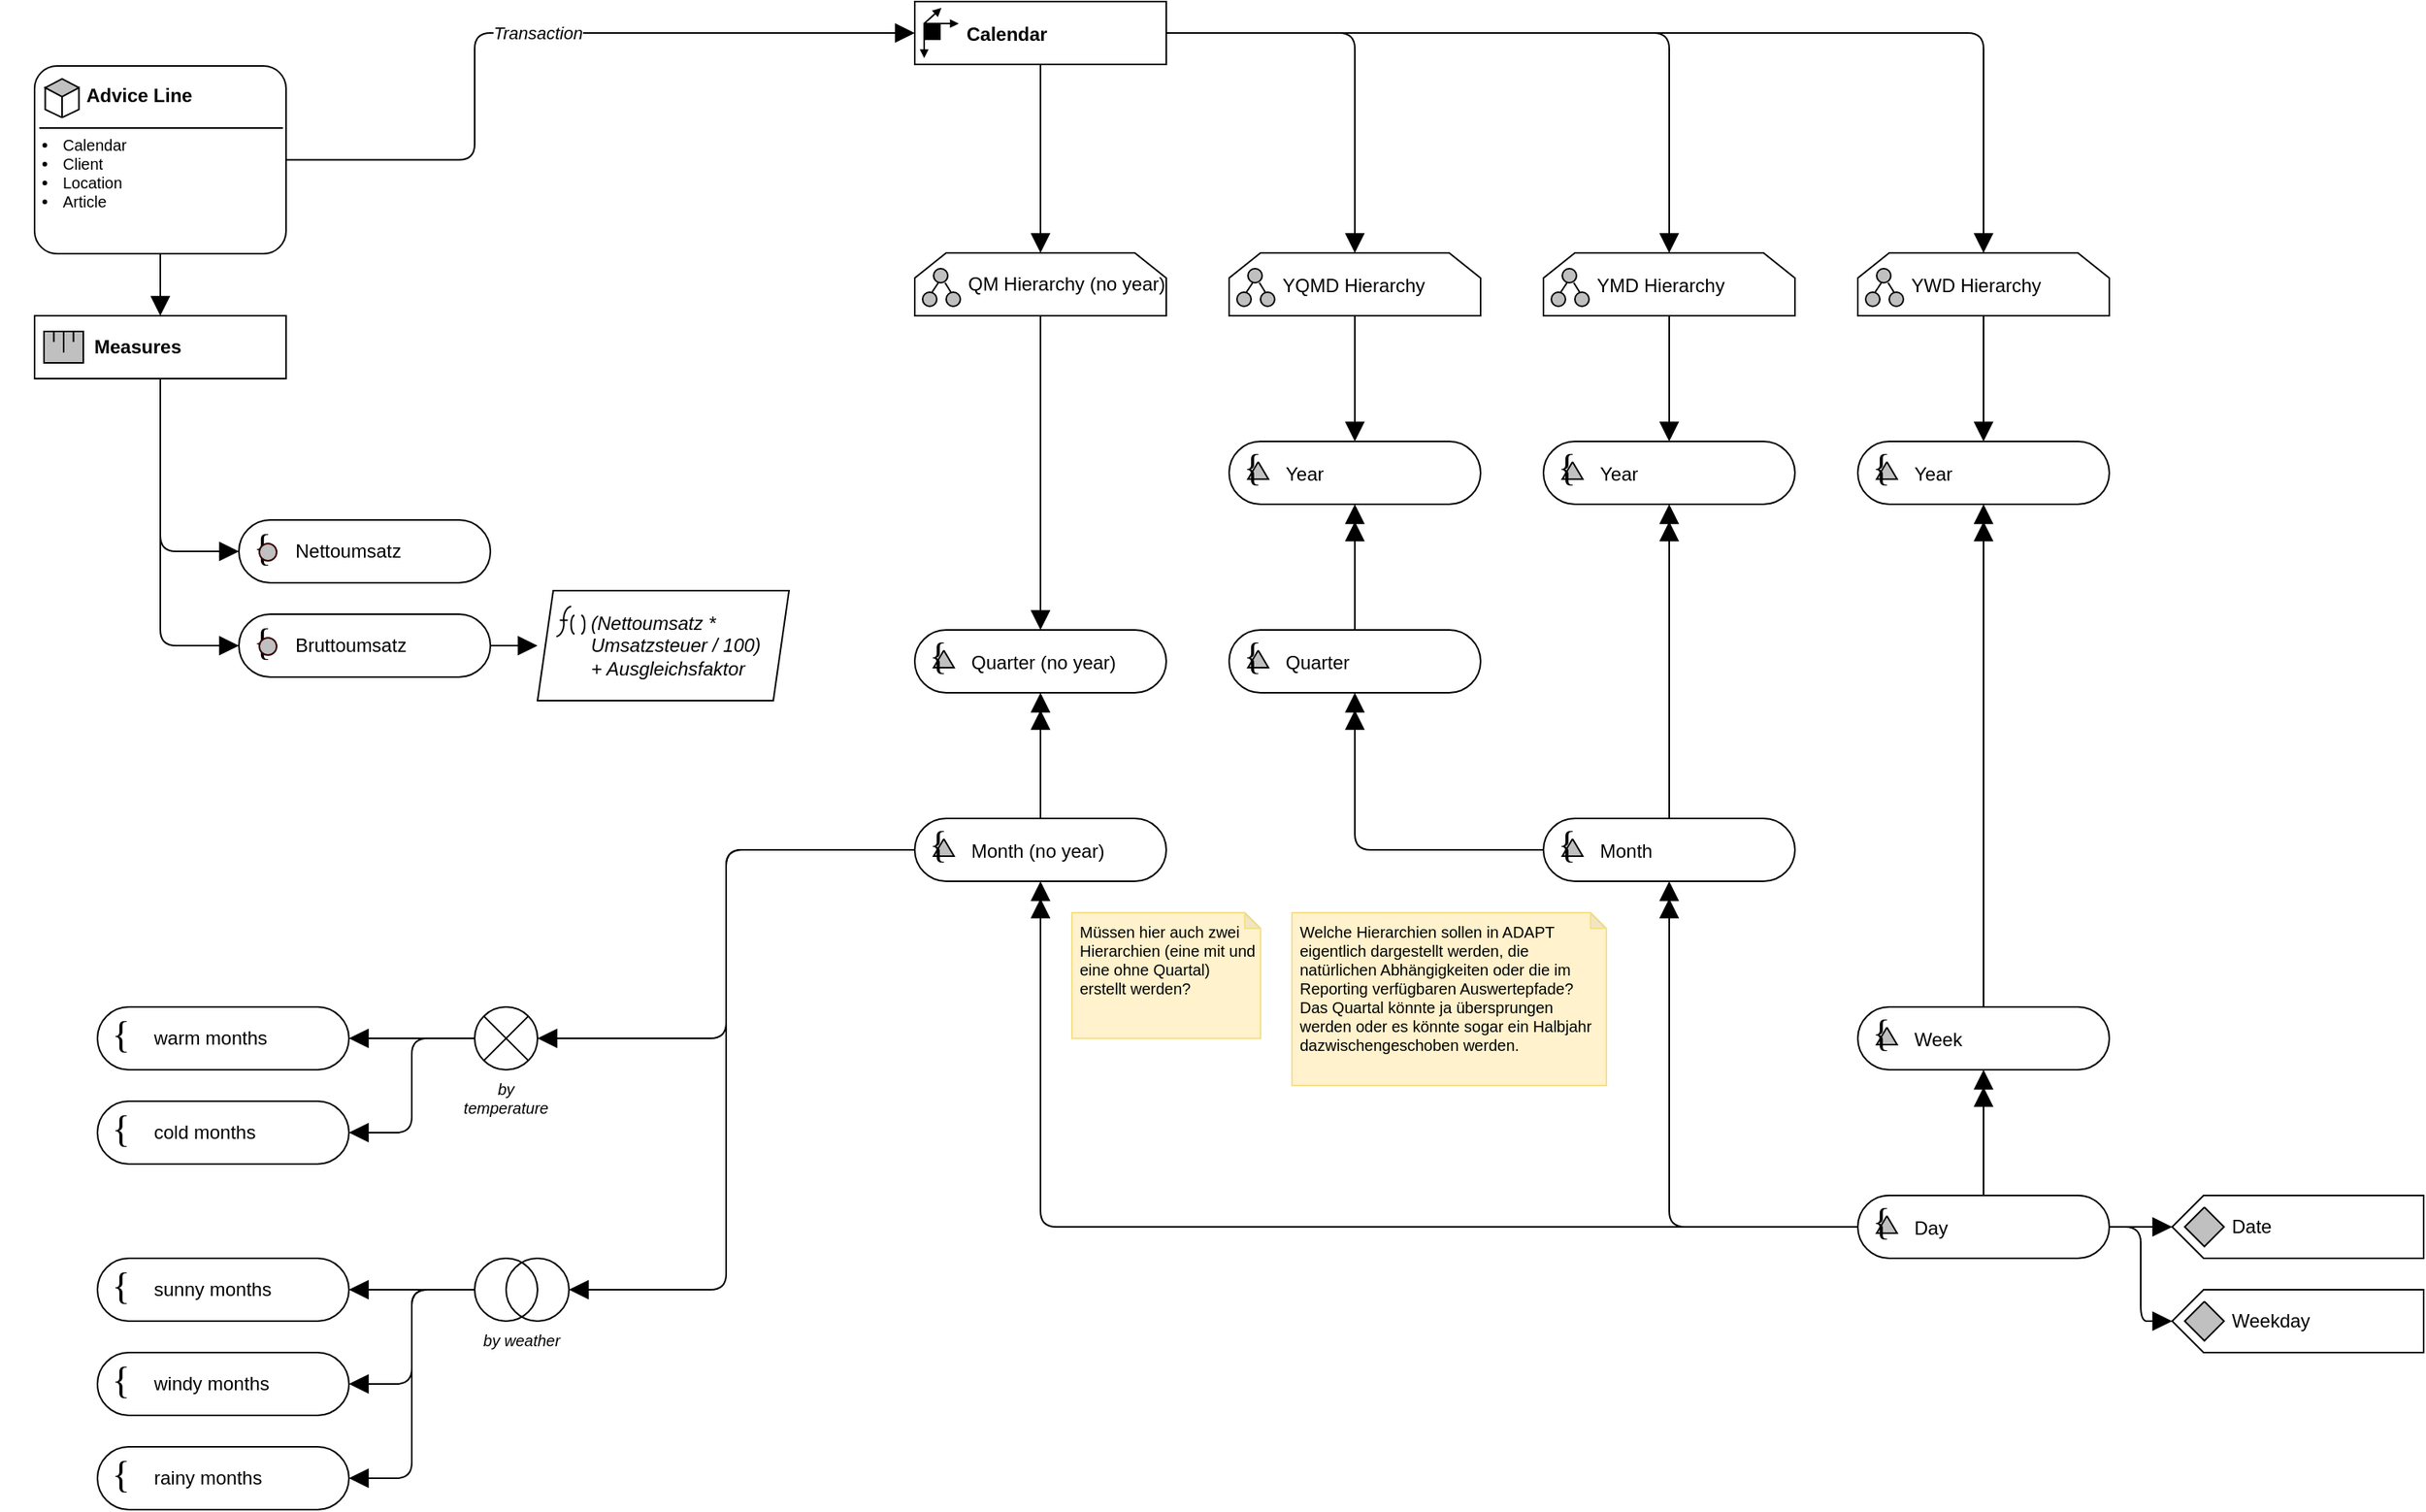 <mxfile version="25.0.3">
  <diagram name="Seite-1" id="D6MCeGrKerhMQp70AOl7">
    <mxGraphModel dx="2120" dy="697" grid="1" gridSize="10" guides="1" tooltips="1" connect="1" arrows="1" fold="1" page="1" pageScale="1" pageWidth="827" pageHeight="1169" math="0" shadow="0">
      <root>
        <mxCell id="0" />
        <mxCell id="1" parent="0" />
        <object label="Calendar" btelligentShapeType="Dimension" btelligentLibrary="ADAPT" id="f77LYvtL0lH_vqSuSwCJ-1">
          <mxCell style="group;fillColor=default;verticalAlign=middle;align=left;spacingLeft=31;fontStyle=1;connectable=1;" parent="1" vertex="1" connectable="0">
            <mxGeometry x="240" y="80" width="160" height="40" as="geometry" />
          </mxCell>
        </object>
        <object label="GGG" id="f77LYvtL0lH_vqSuSwCJ-2">
          <mxCell style="rounded=0;whiteSpace=wrap;html=1;noLabel=1;container=0;editable=0;movable=1;resizable=1;rotatable=1;deletable=1;locked=0;connectable=0;fillColor=none;" parent="f77LYvtL0lH_vqSuSwCJ-1" vertex="1">
            <mxGeometry width="160" height="40" as="geometry" />
          </mxCell>
        </object>
        <mxCell id="f77LYvtL0lH_vqSuSwCJ-3" value="" style="rounded=0;whiteSpace=wrap;html=1;fillColor=#000000;fontColor=#ffffff;strokeColor=#000000;strokeWidth=1;deletable=1;cloneable=0;movable=1;editable=1;resizable=1;rotatable=1;locked=0;connectable=1;container=0;expand=0;recursiveResize=0;allowArrows=0;" parent="f77LYvtL0lH_vqSuSwCJ-1" vertex="1">
          <mxGeometry x="6.0" y="14" width="10" height="10" as="geometry" />
        </mxCell>
        <mxCell id="f77LYvtL0lH_vqSuSwCJ-4" value="" style="endArrow=block;html=1;rounded=0;endFill=1;startSize=2;endSize=3;strokeWidth=1;deletable=1;cloneable=0;movable=1;editable=1;resizable=1;rotatable=1;locked=0;connectable=1;" parent="f77LYvtL0lH_vqSuSwCJ-1" edge="1">
          <mxGeometry width="50" height="50" relative="1" as="geometry">
            <mxPoint x="15.0" y="14" as="sourcePoint" />
            <mxPoint x="28.0" y="14" as="targetPoint" />
          </mxGeometry>
        </mxCell>
        <mxCell id="f77LYvtL0lH_vqSuSwCJ-5" value="" style="endArrow=block;html=1;rounded=0;endFill=1;startSize=2;endSize=3;strokeWidth=1;deletable=1;cloneable=0;movable=1;editable=1;resizable=1;rotatable=1;locked=0;connectable=1;" parent="f77LYvtL0lH_vqSuSwCJ-1" edge="1">
          <mxGeometry width="50" height="50" relative="1" as="geometry">
            <mxPoint x="6.0" y="22" as="sourcePoint" />
            <mxPoint x="6.0" y="36" as="targetPoint" />
          </mxGeometry>
        </mxCell>
        <mxCell id="f77LYvtL0lH_vqSuSwCJ-6" value="" style="endArrow=block;html=1;rounded=0;endFill=1;startSize=2;endSize=3;strokeWidth=1;deletable=1;cloneable=0;movable=1;editable=1;resizable=1;rotatable=1;locked=0;connectable=1;" parent="f77LYvtL0lH_vqSuSwCJ-1" edge="1">
          <mxGeometry width="50" height="50" relative="1" as="geometry">
            <mxPoint x="6.0" y="14" as="sourcePoint" />
            <mxPoint x="17.0" y="4" as="targetPoint" />
          </mxGeometry>
        </mxCell>
        <object label="QM Hierarchy (no year)" btelligentShapeType="Hierarchy" btelligentLibrary="ADAPT" id="f77LYvtL0lH_vqSuSwCJ-7">
          <mxCell style="group;fillColor=default;verticalAlign=middle;align=left;spacingLeft=32;connectable=1;whiteSpace=wrap;" parent="1" vertex="1" connectable="0">
            <mxGeometry x="240" y="240" width="160" height="40" as="geometry" />
          </mxCell>
        </object>
        <mxCell id="f77LYvtL0lH_vqSuSwCJ-8" value="Hierarchy" style="shape=loopLimit;whiteSpace=wrap;html=1;size=20;verticalAlign=middle;spacingLeft=37;align=left;container=0;fillColor=none;noLabel=1;editable=0;movable=1;resizable=1;rotatable=1;deletable=1;locked=0;connectable=0;" parent="f77LYvtL0lH_vqSuSwCJ-7" vertex="1">
          <mxGeometry width="160" height="40" as="geometry" />
        </mxCell>
        <mxCell id="f77LYvtL0lH_vqSuSwCJ-9" value="" style="group;movable=1;resizable=1;rotatable=1;deletable=1;editable=1;locked=0;connectable=1;" parent="f77LYvtL0lH_vqSuSwCJ-7" vertex="1" connectable="0">
          <mxGeometry x="5" y="10" width="24" height="24" as="geometry" />
        </mxCell>
        <mxCell id="f77LYvtL0lH_vqSuSwCJ-10" style="vsdxID=8;fillColor=#C0C0C0;gradientColor=none;shape=stencil(rVFBDsIwDHtNj5VCK14wxj8ilm0VZZ3SAuX3tAoIBhwQ4mbHjhMlyjZxxJmUgZg47OnsujQqu1HGuGkkdqkgZVtlmz4wDRyOUyd8xuqs6BBONSFLH9QOAxdha6FbcSLvisR5oQEvvfegFXyMgqwxu6g5JEwuTIupHnkgXcbo3uNwyxEpnonmt/Ivi/1nLfhirQIeZ+6d9/KlZ/31LaUkL7XtFQ==);strokeColor=#000000;spacingTop=-3;spacingBottom=-3;spacingLeft=-3;spacingRight=-3;points=[];labelBackgroundColor=none;rounded=0;html=1;whiteSpace=wrap;container=0;" parent="f77LYvtL0lH_vqSuSwCJ-9" vertex="1">
          <mxGeometry y="15" width="9" height="9" as="geometry" />
        </mxCell>
        <mxCell id="f77LYvtL0lH_vqSuSwCJ-11" style="vsdxID=9;fillColor=#C0C0C0;gradientColor=none;shape=stencil(rVFBDsIwDHtNj5VCK14wxj8ilm0VZZ3SAuX3tAoIBhwQ4mbHjhMlyjZxxJmUgZg47OnsujQqu1HGuGkkdqkgZVtlmz4wDRyOUyd8xuqs6BBONSFLH9QOAxdha6FbcSLvisR5oQEvvfegFXyMgqwxu6g5JEwuTIupHnkgXcbo3uNwyxEpnonmt/Ivi/1nLfhirQIeZ+6d9/KlZ/31LaUkL7XtFQ==);strokeColor=#000000;spacingTop=-3;spacingBottom=-3;spacingLeft=-3;spacingRight=-3;points=[];labelBackgroundColor=none;rounded=0;html=1;whiteSpace=wrap;container=0;" parent="f77LYvtL0lH_vqSuSwCJ-9" vertex="1">
          <mxGeometry x="15" y="15" width="9" height="9" as="geometry" />
        </mxCell>
        <mxCell id="f77LYvtL0lH_vqSuSwCJ-12" style="vsdxID=10;fillColor=#C0C0C0;gradientColor=none;shape=stencil(rVFBDsIwDHtNj5VCK14wxj8ilm0VZZ3SAuX3tAoIBhwQ4mbHjhMlyjZxxJmUgZg47OnsujQqu1HGuGkkdqkgZVtlmz4wDRyOUyd8xuqs6BBONSFLH9QOAxdha6FbcSLvisR5oQEvvfegFXyMgqwxu6g5JEwuTIupHnkgXcbo3uNwyxEpnonmt/Ivi/1nLfhirQIeZ+6d9/KlZ/31LaUkL7XtFQ==);strokeColor=#000000;spacingTop=-3;spacingBottom=-3;spacingLeft=-3;spacingRight=-3;points=[];labelBackgroundColor=none;rounded=0;html=1;whiteSpace=wrap;container=0;" parent="f77LYvtL0lH_vqSuSwCJ-9" vertex="1">
          <mxGeometry x="7" width="9" height="9" as="geometry" />
        </mxCell>
        <mxCell id="f77LYvtL0lH_vqSuSwCJ-13" value="" style="vsdxID=11;edgeStyle=none;startArrow=none;endArrow=none;startSize=5;endSize=5;strokeColor=#000000;spacingTop=-3;spacingBottom=-3;spacingLeft=-3;spacingRight=-3;verticalAlign=middle;html=1;labelBackgroundColor=none;rounded=0;" parent="f77LYvtL0lH_vqSuSwCJ-9" edge="1">
          <mxGeometry relative="1" as="geometry">
            <Array as="points" />
            <mxPoint x="6" y="15" as="sourcePoint" />
            <mxPoint x="10" y="9" as="targetPoint" />
          </mxGeometry>
        </mxCell>
        <mxCell id="f77LYvtL0lH_vqSuSwCJ-14" value="" style="vsdxID=12;edgeStyle=none;startArrow=none;endArrow=none;startSize=5;endSize=5;strokeColor=#000000;spacingTop=-3;spacingBottom=-3;spacingLeft=-3;spacingRight=-3;verticalAlign=middle;html=1;labelBackgroundColor=none;rounded=0;" parent="f77LYvtL0lH_vqSuSwCJ-9" target="f77LYvtL0lH_vqSuSwCJ-12" edge="1">
          <mxGeometry relative="1" as="geometry">
            <Array as="points" />
            <mxPoint x="18" y="15" as="sourcePoint" />
            <mxPoint x="15" y="9" as="targetPoint" />
          </mxGeometry>
        </mxCell>
        <object label="YQMD Hierarchy" btelligentShapeType="Hierarchy" btelligentLibrary="ADAPT" id="f77LYvtL0lH_vqSuSwCJ-15">
          <mxCell style="group;fillColor=default;verticalAlign=middle;align=left;spacingLeft=32;" parent="1" vertex="1" connectable="0">
            <mxGeometry x="440" y="240" width="160" height="40" as="geometry" />
          </mxCell>
        </object>
        <mxCell id="f77LYvtL0lH_vqSuSwCJ-16" value="Hierarchy" style="shape=loopLimit;whiteSpace=wrap;html=1;size=20;verticalAlign=middle;spacingLeft=37;align=left;container=0;fillColor=none;noLabel=1;editable=0;movable=1;resizable=1;rotatable=1;deletable=1;locked=0;connectable=1;" parent="f77LYvtL0lH_vqSuSwCJ-15" vertex="1">
          <mxGeometry width="160" height="40" as="geometry" />
        </mxCell>
        <mxCell id="f77LYvtL0lH_vqSuSwCJ-17" value="" style="group;movable=1;resizable=1;rotatable=1;deletable=1;editable=1;locked=0;connectable=1;" parent="f77LYvtL0lH_vqSuSwCJ-15" vertex="1" connectable="0">
          <mxGeometry x="5" y="10" width="24" height="24" as="geometry" />
        </mxCell>
        <mxCell id="f77LYvtL0lH_vqSuSwCJ-18" style="vsdxID=8;fillColor=#C0C0C0;gradientColor=none;shape=stencil(rVFBDsIwDHtNj5VCK14wxj8ilm0VZZ3SAuX3tAoIBhwQ4mbHjhMlyjZxxJmUgZg47OnsujQqu1HGuGkkdqkgZVtlmz4wDRyOUyd8xuqs6BBONSFLH9QOAxdha6FbcSLvisR5oQEvvfegFXyMgqwxu6g5JEwuTIupHnkgXcbo3uNwyxEpnonmt/Ivi/1nLfhirQIeZ+6d9/KlZ/31LaUkL7XtFQ==);strokeColor=#000000;spacingTop=-3;spacingBottom=-3;spacingLeft=-3;spacingRight=-3;points=[];labelBackgroundColor=none;rounded=0;html=1;whiteSpace=wrap;container=0;" parent="f77LYvtL0lH_vqSuSwCJ-17" vertex="1">
          <mxGeometry y="15" width="9" height="9" as="geometry" />
        </mxCell>
        <mxCell id="f77LYvtL0lH_vqSuSwCJ-19" style="vsdxID=9;fillColor=#C0C0C0;gradientColor=none;shape=stencil(rVFBDsIwDHtNj5VCK14wxj8ilm0VZZ3SAuX3tAoIBhwQ4mbHjhMlyjZxxJmUgZg47OnsujQqu1HGuGkkdqkgZVtlmz4wDRyOUyd8xuqs6BBONSFLH9QOAxdha6FbcSLvisR5oQEvvfegFXyMgqwxu6g5JEwuTIupHnkgXcbo3uNwyxEpnonmt/Ivi/1nLfhirQIeZ+6d9/KlZ/31LaUkL7XtFQ==);strokeColor=#000000;spacingTop=-3;spacingBottom=-3;spacingLeft=-3;spacingRight=-3;points=[];labelBackgroundColor=none;rounded=0;html=1;whiteSpace=wrap;container=0;" parent="f77LYvtL0lH_vqSuSwCJ-17" vertex="1">
          <mxGeometry x="15" y="15" width="9" height="9" as="geometry" />
        </mxCell>
        <mxCell id="f77LYvtL0lH_vqSuSwCJ-20" style="vsdxID=10;fillColor=#C0C0C0;gradientColor=none;shape=stencil(rVFBDsIwDHtNj5VCK14wxj8ilm0VZZ3SAuX3tAoIBhwQ4mbHjhMlyjZxxJmUgZg47OnsujQqu1HGuGkkdqkgZVtlmz4wDRyOUyd8xuqs6BBONSFLH9QOAxdha6FbcSLvisR5oQEvvfegFXyMgqwxu6g5JEwuTIupHnkgXcbo3uNwyxEpnonmt/Ivi/1nLfhirQIeZ+6d9/KlZ/31LaUkL7XtFQ==);strokeColor=#000000;spacingTop=-3;spacingBottom=-3;spacingLeft=-3;spacingRight=-3;points=[];labelBackgroundColor=none;rounded=0;html=1;whiteSpace=wrap;container=0;" parent="f77LYvtL0lH_vqSuSwCJ-17" vertex="1">
          <mxGeometry x="7" width="9" height="9" as="geometry" />
        </mxCell>
        <mxCell id="f77LYvtL0lH_vqSuSwCJ-21" value="" style="vsdxID=11;edgeStyle=none;startArrow=none;endArrow=none;startSize=5;endSize=5;strokeColor=#000000;spacingTop=-3;spacingBottom=-3;spacingLeft=-3;spacingRight=-3;verticalAlign=middle;html=1;labelBackgroundColor=none;rounded=0;" parent="f77LYvtL0lH_vqSuSwCJ-17" edge="1">
          <mxGeometry relative="1" as="geometry">
            <Array as="points" />
            <mxPoint x="6" y="15" as="sourcePoint" />
            <mxPoint x="10" y="9" as="targetPoint" />
          </mxGeometry>
        </mxCell>
        <mxCell id="f77LYvtL0lH_vqSuSwCJ-22" value="" style="vsdxID=12;edgeStyle=none;startArrow=none;endArrow=none;startSize=5;endSize=5;strokeColor=#000000;spacingTop=-3;spacingBottom=-3;spacingLeft=-3;spacingRight=-3;verticalAlign=middle;html=1;labelBackgroundColor=none;rounded=0;" parent="f77LYvtL0lH_vqSuSwCJ-17" target="f77LYvtL0lH_vqSuSwCJ-20" edge="1">
          <mxGeometry relative="1" as="geometry">
            <Array as="points" />
            <mxPoint x="18" y="15" as="sourcePoint" />
            <mxPoint x="15" y="9" as="targetPoint" />
          </mxGeometry>
        </mxCell>
        <object label="YMD Hierarchy" btelligentShapeType="Hierarchy" btelligentLibrary="ADAPT" id="f77LYvtL0lH_vqSuSwCJ-23">
          <mxCell style="group;fillColor=default;verticalAlign=middle;align=left;spacingLeft=32;" parent="1" vertex="1" connectable="0">
            <mxGeometry x="640" y="240" width="160" height="40" as="geometry" />
          </mxCell>
        </object>
        <mxCell id="f77LYvtL0lH_vqSuSwCJ-24" value="Hierarchy" style="shape=loopLimit;whiteSpace=wrap;html=1;size=20;verticalAlign=middle;spacingLeft=37;align=left;container=0;fillColor=none;noLabel=1;editable=0;movable=1;resizable=1;rotatable=1;deletable=1;locked=0;connectable=1;" parent="f77LYvtL0lH_vqSuSwCJ-23" vertex="1">
          <mxGeometry width="160" height="40" as="geometry" />
        </mxCell>
        <mxCell id="f77LYvtL0lH_vqSuSwCJ-25" value="" style="group;movable=1;resizable=1;rotatable=1;deletable=1;editable=1;locked=0;connectable=1;" parent="f77LYvtL0lH_vqSuSwCJ-23" vertex="1" connectable="0">
          <mxGeometry x="5" y="10" width="24" height="24" as="geometry" />
        </mxCell>
        <mxCell id="f77LYvtL0lH_vqSuSwCJ-26" style="vsdxID=8;fillColor=#C0C0C0;gradientColor=none;shape=stencil(rVFBDsIwDHtNj5VCK14wxj8ilm0VZZ3SAuX3tAoIBhwQ4mbHjhMlyjZxxJmUgZg47OnsujQqu1HGuGkkdqkgZVtlmz4wDRyOUyd8xuqs6BBONSFLH9QOAxdha6FbcSLvisR5oQEvvfegFXyMgqwxu6g5JEwuTIupHnkgXcbo3uNwyxEpnonmt/Ivi/1nLfhirQIeZ+6d9/KlZ/31LaUkL7XtFQ==);strokeColor=#000000;spacingTop=-3;spacingBottom=-3;spacingLeft=-3;spacingRight=-3;points=[];labelBackgroundColor=none;rounded=0;html=1;whiteSpace=wrap;container=0;" parent="f77LYvtL0lH_vqSuSwCJ-25" vertex="1">
          <mxGeometry y="15" width="9" height="9" as="geometry" />
        </mxCell>
        <mxCell id="f77LYvtL0lH_vqSuSwCJ-27" style="vsdxID=9;fillColor=#C0C0C0;gradientColor=none;shape=stencil(rVFBDsIwDHtNj5VCK14wxj8ilm0VZZ3SAuX3tAoIBhwQ4mbHjhMlyjZxxJmUgZg47OnsujQqu1HGuGkkdqkgZVtlmz4wDRyOUyd8xuqs6BBONSFLH9QOAxdha6FbcSLvisR5oQEvvfegFXyMgqwxu6g5JEwuTIupHnkgXcbo3uNwyxEpnonmt/Ivi/1nLfhirQIeZ+6d9/KlZ/31LaUkL7XtFQ==);strokeColor=#000000;spacingTop=-3;spacingBottom=-3;spacingLeft=-3;spacingRight=-3;points=[];labelBackgroundColor=none;rounded=0;html=1;whiteSpace=wrap;container=0;" parent="f77LYvtL0lH_vqSuSwCJ-25" vertex="1">
          <mxGeometry x="15" y="15" width="9" height="9" as="geometry" />
        </mxCell>
        <mxCell id="f77LYvtL0lH_vqSuSwCJ-28" style="vsdxID=10;fillColor=#C0C0C0;gradientColor=none;shape=stencil(rVFBDsIwDHtNj5VCK14wxj8ilm0VZZ3SAuX3tAoIBhwQ4mbHjhMlyjZxxJmUgZg47OnsujQqu1HGuGkkdqkgZVtlmz4wDRyOUyd8xuqs6BBONSFLH9QOAxdha6FbcSLvisR5oQEvvfegFXyMgqwxu6g5JEwuTIupHnkgXcbo3uNwyxEpnonmt/Ivi/1nLfhirQIeZ+6d9/KlZ/31LaUkL7XtFQ==);strokeColor=#000000;spacingTop=-3;spacingBottom=-3;spacingLeft=-3;spacingRight=-3;points=[];labelBackgroundColor=none;rounded=0;html=1;whiteSpace=wrap;container=0;" parent="f77LYvtL0lH_vqSuSwCJ-25" vertex="1">
          <mxGeometry x="7" width="9" height="9" as="geometry" />
        </mxCell>
        <mxCell id="f77LYvtL0lH_vqSuSwCJ-29" value="" style="vsdxID=11;edgeStyle=none;startArrow=none;endArrow=none;startSize=5;endSize=5;strokeColor=#000000;spacingTop=-3;spacingBottom=-3;spacingLeft=-3;spacingRight=-3;verticalAlign=middle;html=1;labelBackgroundColor=none;rounded=0;" parent="f77LYvtL0lH_vqSuSwCJ-25" edge="1">
          <mxGeometry relative="1" as="geometry">
            <Array as="points" />
            <mxPoint x="6" y="15" as="sourcePoint" />
            <mxPoint x="10" y="9" as="targetPoint" />
          </mxGeometry>
        </mxCell>
        <mxCell id="f77LYvtL0lH_vqSuSwCJ-30" value="" style="vsdxID=12;edgeStyle=none;startArrow=none;endArrow=none;startSize=5;endSize=5;strokeColor=#000000;spacingTop=-3;spacingBottom=-3;spacingLeft=-3;spacingRight=-3;verticalAlign=middle;html=1;labelBackgroundColor=none;rounded=0;" parent="f77LYvtL0lH_vqSuSwCJ-25" target="f77LYvtL0lH_vqSuSwCJ-28" edge="1">
          <mxGeometry relative="1" as="geometry">
            <Array as="points" />
            <mxPoint x="18" y="15" as="sourcePoint" />
            <mxPoint x="15" y="9" as="targetPoint" />
          </mxGeometry>
        </mxCell>
        <object label="YWD Hierarchy" btelligentShapeType="Hierarchy" btelligentLibrary="ADAPT" id="f77LYvtL0lH_vqSuSwCJ-31">
          <mxCell style="group;fillColor=default;verticalAlign=middle;align=left;spacingLeft=32;" parent="1" vertex="1" connectable="0">
            <mxGeometry x="840" y="240" width="160" height="40" as="geometry" />
          </mxCell>
        </object>
        <mxCell id="f77LYvtL0lH_vqSuSwCJ-32" value="Hierarchy" style="shape=loopLimit;whiteSpace=wrap;html=1;size=20;verticalAlign=middle;spacingLeft=37;align=left;container=0;fillColor=none;noLabel=1;editable=0;movable=1;resizable=1;rotatable=1;deletable=1;locked=0;connectable=1;" parent="f77LYvtL0lH_vqSuSwCJ-31" vertex="1">
          <mxGeometry width="160" height="40" as="geometry" />
        </mxCell>
        <mxCell id="f77LYvtL0lH_vqSuSwCJ-33" value="" style="group;movable=1;resizable=1;rotatable=1;deletable=1;editable=1;locked=0;connectable=1;" parent="f77LYvtL0lH_vqSuSwCJ-31" vertex="1" connectable="0">
          <mxGeometry x="5" y="10" width="24" height="24" as="geometry" />
        </mxCell>
        <mxCell id="f77LYvtL0lH_vqSuSwCJ-34" style="vsdxID=8;fillColor=#C0C0C0;gradientColor=none;shape=stencil(rVFBDsIwDHtNj5VCK14wxj8ilm0VZZ3SAuX3tAoIBhwQ4mbHjhMlyjZxxJmUgZg47OnsujQqu1HGuGkkdqkgZVtlmz4wDRyOUyd8xuqs6BBONSFLH9QOAxdha6FbcSLvisR5oQEvvfegFXyMgqwxu6g5JEwuTIupHnkgXcbo3uNwyxEpnonmt/Ivi/1nLfhirQIeZ+6d9/KlZ/31LaUkL7XtFQ==);strokeColor=#000000;spacingTop=-3;spacingBottom=-3;spacingLeft=-3;spacingRight=-3;points=[];labelBackgroundColor=none;rounded=0;html=1;whiteSpace=wrap;container=0;" parent="f77LYvtL0lH_vqSuSwCJ-33" vertex="1">
          <mxGeometry y="15" width="9" height="9" as="geometry" />
        </mxCell>
        <mxCell id="f77LYvtL0lH_vqSuSwCJ-35" style="vsdxID=9;fillColor=#C0C0C0;gradientColor=none;shape=stencil(rVFBDsIwDHtNj5VCK14wxj8ilm0VZZ3SAuX3tAoIBhwQ4mbHjhMlyjZxxJmUgZg47OnsujQqu1HGuGkkdqkgZVtlmz4wDRyOUyd8xuqs6BBONSFLH9QOAxdha6FbcSLvisR5oQEvvfegFXyMgqwxu6g5JEwuTIupHnkgXcbo3uNwyxEpnonmt/Ivi/1nLfhirQIeZ+6d9/KlZ/31LaUkL7XtFQ==);strokeColor=#000000;spacingTop=-3;spacingBottom=-3;spacingLeft=-3;spacingRight=-3;points=[];labelBackgroundColor=none;rounded=0;html=1;whiteSpace=wrap;container=0;" parent="f77LYvtL0lH_vqSuSwCJ-33" vertex="1">
          <mxGeometry x="15" y="15" width="9" height="9" as="geometry" />
        </mxCell>
        <mxCell id="f77LYvtL0lH_vqSuSwCJ-36" style="vsdxID=10;fillColor=#C0C0C0;gradientColor=none;shape=stencil(rVFBDsIwDHtNj5VCK14wxj8ilm0VZZ3SAuX3tAoIBhwQ4mbHjhMlyjZxxJmUgZg47OnsujQqu1HGuGkkdqkgZVtlmz4wDRyOUyd8xuqs6BBONSFLH9QOAxdha6FbcSLvisR5oQEvvfegFXyMgqwxu6g5JEwuTIupHnkgXcbo3uNwyxEpnonmt/Ivi/1nLfhirQIeZ+6d9/KlZ/31LaUkL7XtFQ==);strokeColor=#000000;spacingTop=-3;spacingBottom=-3;spacingLeft=-3;spacingRight=-3;points=[];labelBackgroundColor=none;rounded=0;html=1;whiteSpace=wrap;container=0;" parent="f77LYvtL0lH_vqSuSwCJ-33" vertex="1">
          <mxGeometry x="7" width="9" height="9" as="geometry" />
        </mxCell>
        <mxCell id="f77LYvtL0lH_vqSuSwCJ-37" value="" style="vsdxID=11;edgeStyle=none;startArrow=none;endArrow=none;startSize=5;endSize=5;strokeColor=#000000;spacingTop=-3;spacingBottom=-3;spacingLeft=-3;spacingRight=-3;verticalAlign=middle;html=1;labelBackgroundColor=none;rounded=0;" parent="f77LYvtL0lH_vqSuSwCJ-33" edge="1">
          <mxGeometry relative="1" as="geometry">
            <Array as="points" />
            <mxPoint x="6" y="15" as="sourcePoint" />
            <mxPoint x="10" y="9" as="targetPoint" />
          </mxGeometry>
        </mxCell>
        <mxCell id="f77LYvtL0lH_vqSuSwCJ-38" value="" style="vsdxID=12;edgeStyle=none;startArrow=none;endArrow=none;startSize=5;endSize=5;strokeColor=#000000;spacingTop=-3;spacingBottom=-3;spacingLeft=-3;spacingRight=-3;verticalAlign=middle;html=1;labelBackgroundColor=none;rounded=0;" parent="f77LYvtL0lH_vqSuSwCJ-33" target="f77LYvtL0lH_vqSuSwCJ-36" edge="1">
          <mxGeometry relative="1" as="geometry">
            <Array as="points" />
            <mxPoint x="18" y="15" as="sourcePoint" />
            <mxPoint x="15" y="9" as="targetPoint" />
          </mxGeometry>
        </mxCell>
        <UserObject label="" btelligentShapeType="LoosePrecedence" btelligentLibrary="ADAPT" id="f77LYvtL0lH_vqSuSwCJ-39">
          <mxCell style="vsdxID=5;startArrow=none;endArrow=block;startSize=10;endSize=10;strokeColor=#000000;spacingTop=2;spacingBottom=2;spacingLeft=2;spacingRight=2;verticalAlign=middle;html=1;labelBackgroundColor=#FFFFFF;rounded=1;jumpStyle=arc;startFill=0;endFill=1;fontStyle=2;labelBorderColor=none;edgeStyle=orthogonalEdgeStyle;" parent="1" source="f77LYvtL0lH_vqSuSwCJ-1" target="f77LYvtL0lH_vqSuSwCJ-7" edge="1">
            <mxGeometry relative="1" as="geometry">
              <mxPoint x="240" y="170" as="sourcePoint" />
              <mxPoint x="170" y="190" as="targetPoint" />
              <mxPoint as="offset" />
            </mxGeometry>
          </mxCell>
        </UserObject>
        <UserObject label="" btelligentShapeType="LoosePrecedence" btelligentLibrary="ADAPT" id="vdX0nlRlNV5u23rPeZXY-1">
          <mxCell style="vsdxID=5;startArrow=none;endArrow=block;startSize=10;endSize=10;strokeColor=#000000;spacingTop=2;spacingBottom=2;spacingLeft=2;spacingRight=2;verticalAlign=middle;html=1;labelBackgroundColor=#FFFFFF;rounded=1;jumpStyle=arc;startFill=0;endFill=1;fontStyle=2;labelBorderColor=none;edgeStyle=orthogonalEdgeStyle;" edge="1" parent="1" source="f77LYvtL0lH_vqSuSwCJ-2" target="f77LYvtL0lH_vqSuSwCJ-16">
            <mxGeometry relative="1" as="geometry">
              <mxPoint x="530" y="120" as="sourcePoint" />
              <mxPoint x="530" y="180" as="targetPoint" />
              <mxPoint as="offset" />
            </mxGeometry>
          </mxCell>
        </UserObject>
        <UserObject label="" btelligentShapeType="LoosePrecedence" btelligentLibrary="ADAPT" id="vdX0nlRlNV5u23rPeZXY-2">
          <mxCell style="vsdxID=5;startArrow=none;endArrow=block;startSize=10;endSize=10;strokeColor=#000000;spacingTop=2;spacingBottom=2;spacingLeft=2;spacingRight=2;verticalAlign=middle;html=1;labelBackgroundColor=#FFFFFF;rounded=1;jumpStyle=arc;startFill=0;endFill=1;fontStyle=2;labelBorderColor=none;edgeStyle=orthogonalEdgeStyle;" edge="1" parent="1" source="f77LYvtL0lH_vqSuSwCJ-2" target="f77LYvtL0lH_vqSuSwCJ-24">
            <mxGeometry relative="1" as="geometry">
              <mxPoint x="650" y="90" as="sourcePoint" />
              <mxPoint x="650" y="150" as="targetPoint" />
              <mxPoint as="offset" />
            </mxGeometry>
          </mxCell>
        </UserObject>
        <UserObject label="" btelligentShapeType="LoosePrecedence" btelligentLibrary="ADAPT" id="vdX0nlRlNV5u23rPeZXY-3">
          <mxCell style="vsdxID=5;startArrow=none;endArrow=block;startSize=10;endSize=10;strokeColor=#000000;spacingTop=2;spacingBottom=2;spacingLeft=2;spacingRight=2;verticalAlign=middle;html=1;labelBackgroundColor=#FFFFFF;rounded=1;jumpStyle=arc;startFill=0;endFill=1;fontStyle=2;labelBorderColor=none;edgeStyle=orthogonalEdgeStyle;" edge="1" parent="1" source="f77LYvtL0lH_vqSuSwCJ-2" target="f77LYvtL0lH_vqSuSwCJ-32">
            <mxGeometry relative="1" as="geometry">
              <mxPoint x="820" y="70" as="sourcePoint" />
              <mxPoint x="820" y="130" as="targetPoint" />
              <mxPoint as="offset" />
            </mxGeometry>
          </mxCell>
        </UserObject>
        <object label="Quarter (no year)" btelligentShapeType="HierarchyLevel" btelligentLibrary="ADAPT" id="vdX0nlRlNV5u23rPeZXY-55">
          <mxCell style="group;fillColor=default;verticalAlign=middle;align=left;spacingLeft=34;connectable=1;" vertex="1" connectable="0" parent="1">
            <mxGeometry x="240" y="480" width="160" height="40" as="geometry" />
          </mxCell>
        </object>
        <mxCell id="vdX0nlRlNV5u23rPeZXY-56" value="" style="group;movable=0;resizable=0;rotatable=0;deletable=0;editable=0;locked=1;connectable=0;" vertex="1" connectable="0" parent="vdX0nlRlNV5u23rPeZXY-55">
          <mxGeometry x="3" y="2" width="30" height="30" as="geometry" />
        </mxCell>
        <mxCell id="vdX0nlRlNV5u23rPeZXY-57" value="&lt;div style=&quot;font-size: 1px&quot;&gt;&lt;/div&gt;" style="verticalAlign=middle;align=center;overflow=width;vsdxID=9;fillColor=#C0C0C0;gradientColor=none;shape=stencil(UzV2Ls5ILEhVNTIoLinKz04tz0wpyVA1dlE1MsrMy0gtyiwBslSNXVWNndPyi1LTi/JL81Ig/IJEkEoQKze/DGRCBUSfqQFIi5FBJYQL4blBVOZk5iGpRFVoaIBHKUySKMX4XABkIByelpmTA/E3sjy6R4FCkEAydgUA);strokeColor=#000000;spacingTop=-3;spacingBottom=-3;spacingLeft=-3;spacingRight=-3;points=[];labelBackgroundColor=none;rounded=0;html=1;whiteSpace=wrap;container=0;" vertex="1" parent="vdX0nlRlNV5u23rPeZXY-56">
          <mxGeometry x="9" y="11" width="13" height="11" as="geometry" />
        </mxCell>
        <mxCell id="vdX0nlRlNV5u23rPeZXY-58" value="&lt;div style=&quot;font-size: 24px;&quot;&gt;&lt;font style=&quot;font-size: 24px; font-family: Calibri; color: rgb(0, 0, 0); direction: ltr; letter-spacing: 0px; line-height: 120%; opacity: 1;&quot;&gt;{&amp;nbsp;  }&lt;br style=&quot;font-size: 24px;&quot;&gt;&lt;/font&gt;&lt;/div&gt;" style="verticalAlign=middle;align=center;overflow=width;vsdxID=10;fillColor=none;gradientColor=none;shape=stencil(nZBLDoAgDERP0z3SIyjew0SURgSD+Lu9kMZoXLhwN9O+tukAlrNpJg1SzDH4QW/URgNYgZTkjA4UkwJUgGXng+6DX1zLfmoymdXo17xh5zmRJ6Q42BWCfc2oJfdAr+Yv+AP9Cb7OJ3H/2JG1HNGz/84klThPVCc=);strokeColor=none;spacingTop=0;spacingBottom=0;spacingLeft=0;spacingRight=0;points=[];labelBackgroundColor=none;rounded=0;html=1;whiteSpace=wrap;container=0;fontSize=24;fontStyle=0;horizontal=1;" vertex="1" parent="vdX0nlRlNV5u23rPeZXY-56">
          <mxGeometry width="30" height="30" as="geometry" />
        </mxCell>
        <object label="" ADAPT="Hierarchy Level" id="vdX0nlRlNV5u23rPeZXY-59">
          <mxCell style="rounded=1;whiteSpace=wrap;html=1;arcSize=50;fillColor=none;noLabel=1;connectable=0;editable=0;" vertex="1" parent="vdX0nlRlNV5u23rPeZXY-55">
            <mxGeometry width="160" height="40" as="geometry" />
          </mxCell>
        </object>
        <object label="Month (no year)" btelligentShapeType="HierarchyLevel" btelligentLibrary="ADAPT" id="vdX0nlRlNV5u23rPeZXY-61">
          <mxCell style="group;fillColor=default;verticalAlign=middle;align=left;spacingLeft=34;connectable=1;" vertex="1" connectable="0" parent="1">
            <mxGeometry x="240" y="600" width="160" height="40" as="geometry" />
          </mxCell>
        </object>
        <mxCell id="vdX0nlRlNV5u23rPeZXY-62" value="" style="group;movable=0;resizable=0;rotatable=0;deletable=0;editable=0;locked=1;connectable=0;" vertex="1" connectable="0" parent="vdX0nlRlNV5u23rPeZXY-61">
          <mxGeometry x="3" y="2" width="30" height="30" as="geometry" />
        </mxCell>
        <mxCell id="vdX0nlRlNV5u23rPeZXY-63" value="&lt;div style=&quot;font-size: 1px&quot;&gt;&lt;/div&gt;" style="verticalAlign=middle;align=center;overflow=width;vsdxID=9;fillColor=#C0C0C0;gradientColor=none;shape=stencil(UzV2Ls5ILEhVNTIoLinKz04tz0wpyVA1dlE1MsrMy0gtyiwBslSNXVWNndPyi1LTi/JL81Ig/IJEkEoQKze/DGRCBUSfqQFIi5FBJYQL4blBVOZk5iGpRFVoaIBHKUySKMX4XABkIByelpmTA/E3sjy6R4FCkEAydgUA);strokeColor=#000000;spacingTop=-3;spacingBottom=-3;spacingLeft=-3;spacingRight=-3;points=[];labelBackgroundColor=none;rounded=0;html=1;whiteSpace=wrap;container=0;" vertex="1" parent="vdX0nlRlNV5u23rPeZXY-62">
          <mxGeometry x="9" y="11" width="13" height="11" as="geometry" />
        </mxCell>
        <mxCell id="vdX0nlRlNV5u23rPeZXY-64" value="&lt;div style=&quot;font-size: 24px;&quot;&gt;&lt;font style=&quot;font-size: 24px; font-family: Calibri; color: rgb(0, 0, 0); direction: ltr; letter-spacing: 0px; line-height: 120%; opacity: 1;&quot;&gt;{&amp;nbsp;  }&lt;br style=&quot;font-size: 24px;&quot;&gt;&lt;/font&gt;&lt;/div&gt;" style="verticalAlign=middle;align=center;overflow=width;vsdxID=10;fillColor=none;gradientColor=none;shape=stencil(nZBLDoAgDERP0z3SIyjew0SURgSD+Lu9kMZoXLhwN9O+tukAlrNpJg1SzDH4QW/URgNYgZTkjA4UkwJUgGXng+6DX1zLfmoymdXo17xh5zmRJ6Q42BWCfc2oJfdAr+Yv+AP9Cb7OJ3H/2JG1HNGz/84klThPVCc=);strokeColor=none;spacingTop=0;spacingBottom=0;spacingLeft=0;spacingRight=0;points=[];labelBackgroundColor=none;rounded=0;html=1;whiteSpace=wrap;container=0;fontSize=24;fontStyle=0;horizontal=1;" vertex="1" parent="vdX0nlRlNV5u23rPeZXY-62">
          <mxGeometry width="30" height="30" as="geometry" />
        </mxCell>
        <object label="" ADAPT="Hierarchy Level" id="vdX0nlRlNV5u23rPeZXY-65">
          <mxCell style="rounded=1;whiteSpace=wrap;html=1;arcSize=50;fillColor=none;noLabel=1;connectable=0;editable=0;" vertex="1" parent="vdX0nlRlNV5u23rPeZXY-61">
            <mxGeometry width="160" height="40" as="geometry" />
          </mxCell>
        </object>
        <UserObject label="" btelligentLibrary="ADAPT" btelligentShapeType="StrictPrecedence" id="vdX0nlRlNV5u23rPeZXY-66">
          <mxCell style="vsdxID=5;edgeStyle=orthogonalEdgeStyle;startArrow=doubleBlock;endArrow=none;startSize=10;endSize=0;strokeColor=#000000;spacingTop=2;spacingBottom=2;spacingLeft=2;spacingRight=2;verticalAlign=middle;html=1;labelBackgroundColor=#FFFFFF;rounded=1;jumpStyle=arc;startFill=1;fontStyle=2;targetPerimeterSpacing=0;" edge="1" parent="1" source="vdX0nlRlNV5u23rPeZXY-55" target="vdX0nlRlNV5u23rPeZXY-61">
            <mxGeometry x="0.25" relative="1" as="geometry">
              <mxPoint x="480" y="540" as="sourcePoint" />
              <mxPoint x="480" y="620" as="targetPoint" />
              <mxPoint as="offset" />
            </mxGeometry>
          </mxCell>
        </UserObject>
        <object label="Year" btelligentShapeType="HierarchyLevel" btelligentLibrary="ADAPT" id="vdX0nlRlNV5u23rPeZXY-67">
          <mxCell style="group;fillColor=default;verticalAlign=middle;align=left;spacingLeft=34;connectable=1;" vertex="1" connectable="0" parent="1">
            <mxGeometry x="440" y="360" width="160" height="40" as="geometry" />
          </mxCell>
        </object>
        <mxCell id="vdX0nlRlNV5u23rPeZXY-68" value="" style="group;movable=0;resizable=0;rotatable=0;deletable=0;editable=0;locked=1;connectable=0;" vertex="1" connectable="0" parent="vdX0nlRlNV5u23rPeZXY-67">
          <mxGeometry x="3" y="2" width="30" height="30" as="geometry" />
        </mxCell>
        <mxCell id="vdX0nlRlNV5u23rPeZXY-69" value="&lt;div style=&quot;font-size: 1px&quot;&gt;&lt;/div&gt;" style="verticalAlign=middle;align=center;overflow=width;vsdxID=9;fillColor=#C0C0C0;gradientColor=none;shape=stencil(UzV2Ls5ILEhVNTIoLinKz04tz0wpyVA1dlE1MsrMy0gtyiwBslSNXVWNndPyi1LTi/JL81Ig/IJEkEoQKze/DGRCBUSfqQFIi5FBJYQL4blBVOZk5iGpRFVoaIBHKUySKMX4XABkIByelpmTA/E3sjy6R4FCkEAydgUA);strokeColor=#000000;spacingTop=-3;spacingBottom=-3;spacingLeft=-3;spacingRight=-3;points=[];labelBackgroundColor=none;rounded=0;html=1;whiteSpace=wrap;container=0;" vertex="1" parent="vdX0nlRlNV5u23rPeZXY-68">
          <mxGeometry x="9" y="11" width="13" height="11" as="geometry" />
        </mxCell>
        <mxCell id="vdX0nlRlNV5u23rPeZXY-70" value="&lt;div style=&quot;font-size: 24px;&quot;&gt;&lt;font style=&quot;font-size: 24px; font-family: Calibri; color: rgb(0, 0, 0); direction: ltr; letter-spacing: 0px; line-height: 120%; opacity: 1;&quot;&gt;{&amp;nbsp;  }&lt;br style=&quot;font-size: 24px;&quot;&gt;&lt;/font&gt;&lt;/div&gt;" style="verticalAlign=middle;align=center;overflow=width;vsdxID=10;fillColor=none;gradientColor=none;shape=stencil(nZBLDoAgDERP0z3SIyjew0SURgSD+Lu9kMZoXLhwN9O+tukAlrNpJg1SzDH4QW/URgNYgZTkjA4UkwJUgGXng+6DX1zLfmoymdXo17xh5zmRJ6Q42BWCfc2oJfdAr+Yv+AP9Cb7OJ3H/2JG1HNGz/84klThPVCc=);strokeColor=none;spacingTop=0;spacingBottom=0;spacingLeft=0;spacingRight=0;points=[];labelBackgroundColor=none;rounded=0;html=1;whiteSpace=wrap;container=0;fontSize=24;fontStyle=0;horizontal=1;" vertex="1" parent="vdX0nlRlNV5u23rPeZXY-68">
          <mxGeometry width="30" height="30" as="geometry" />
        </mxCell>
        <object label="" ADAPT="Hierarchy Level" id="vdX0nlRlNV5u23rPeZXY-71">
          <mxCell style="rounded=1;whiteSpace=wrap;html=1;arcSize=50;fillColor=none;noLabel=1;connectable=0;editable=0;" vertex="1" parent="vdX0nlRlNV5u23rPeZXY-67">
            <mxGeometry width="160" height="40" as="geometry" />
          </mxCell>
        </object>
        <object label="Quarter" btelligentShapeType="HierarchyLevel" btelligentLibrary="ADAPT" id="vdX0nlRlNV5u23rPeZXY-73">
          <mxCell style="group;fillColor=default;verticalAlign=middle;align=left;spacingLeft=34;connectable=1;" vertex="1" connectable="0" parent="1">
            <mxGeometry x="440" y="480" width="160" height="40" as="geometry" />
          </mxCell>
        </object>
        <mxCell id="vdX0nlRlNV5u23rPeZXY-74" value="" style="group;movable=0;resizable=0;rotatable=0;deletable=0;editable=0;locked=1;connectable=0;" vertex="1" connectable="0" parent="vdX0nlRlNV5u23rPeZXY-73">
          <mxGeometry x="3" y="2" width="30" height="30" as="geometry" />
        </mxCell>
        <mxCell id="vdX0nlRlNV5u23rPeZXY-75" value="&lt;div style=&quot;font-size: 1px&quot;&gt;&lt;/div&gt;" style="verticalAlign=middle;align=center;overflow=width;vsdxID=9;fillColor=#C0C0C0;gradientColor=none;shape=stencil(UzV2Ls5ILEhVNTIoLinKz04tz0wpyVA1dlE1MsrMy0gtyiwBslSNXVWNndPyi1LTi/JL81Ig/IJEkEoQKze/DGRCBUSfqQFIi5FBJYQL4blBVOZk5iGpRFVoaIBHKUySKMX4XABkIByelpmTA/E3sjy6R4FCkEAydgUA);strokeColor=#000000;spacingTop=-3;spacingBottom=-3;spacingLeft=-3;spacingRight=-3;points=[];labelBackgroundColor=none;rounded=0;html=1;whiteSpace=wrap;container=0;" vertex="1" parent="vdX0nlRlNV5u23rPeZXY-74">
          <mxGeometry x="9" y="11" width="13" height="11" as="geometry" />
        </mxCell>
        <mxCell id="vdX0nlRlNV5u23rPeZXY-76" value="&lt;div style=&quot;font-size: 24px;&quot;&gt;&lt;font style=&quot;font-size: 24px; font-family: Calibri; color: rgb(0, 0, 0); direction: ltr; letter-spacing: 0px; line-height: 120%; opacity: 1;&quot;&gt;{&amp;nbsp;  }&lt;br style=&quot;font-size: 24px;&quot;&gt;&lt;/font&gt;&lt;/div&gt;" style="verticalAlign=middle;align=center;overflow=width;vsdxID=10;fillColor=none;gradientColor=none;shape=stencil(nZBLDoAgDERP0z3SIyjew0SURgSD+Lu9kMZoXLhwN9O+tukAlrNpJg1SzDH4QW/URgNYgZTkjA4UkwJUgGXng+6DX1zLfmoymdXo17xh5zmRJ6Q42BWCfc2oJfdAr+Yv+AP9Cb7OJ3H/2JG1HNGz/84klThPVCc=);strokeColor=none;spacingTop=0;spacingBottom=0;spacingLeft=0;spacingRight=0;points=[];labelBackgroundColor=none;rounded=0;html=1;whiteSpace=wrap;container=0;fontSize=24;fontStyle=0;horizontal=1;" vertex="1" parent="vdX0nlRlNV5u23rPeZXY-74">
          <mxGeometry width="30" height="30" as="geometry" />
        </mxCell>
        <object label="" ADAPT="Hierarchy Level" id="vdX0nlRlNV5u23rPeZXY-77">
          <mxCell style="rounded=1;whiteSpace=wrap;html=1;arcSize=50;fillColor=none;noLabel=1;connectable=0;editable=0;" vertex="1" parent="vdX0nlRlNV5u23rPeZXY-73">
            <mxGeometry width="160" height="40" as="geometry" />
          </mxCell>
        </object>
        <UserObject label="" btelligentLibrary="ADAPT" btelligentShapeType="StrictPrecedence" id="vdX0nlRlNV5u23rPeZXY-78">
          <mxCell style="vsdxID=5;edgeStyle=orthogonalEdgeStyle;startArrow=doubleBlock;endArrow=none;startSize=10;endSize=0;strokeColor=#000000;spacingTop=2;spacingBottom=2;spacingLeft=2;spacingRight=2;verticalAlign=middle;html=1;labelBackgroundColor=#FFFFFF;rounded=1;jumpStyle=arc;startFill=1;fontStyle=2" edge="1" parent="1" source="vdX0nlRlNV5u23rPeZXY-67" target="vdX0nlRlNV5u23rPeZXY-73">
            <mxGeometry x="0.25" relative="1" as="geometry">
              <mxPoint x="680" y="420" as="sourcePoint" />
              <mxPoint x="680" y="500" as="targetPoint" />
              <mxPoint as="offset" />
            </mxGeometry>
          </mxCell>
        </UserObject>
        <object label="Year" btelligentShapeType="HierarchyLevel" btelligentLibrary="ADAPT" id="vdX0nlRlNV5u23rPeZXY-79">
          <mxCell style="group;fillColor=default;verticalAlign=middle;align=left;spacingLeft=34;connectable=1;" vertex="1" connectable="0" parent="1">
            <mxGeometry x="640" y="360" width="160" height="40" as="geometry" />
          </mxCell>
        </object>
        <mxCell id="vdX0nlRlNV5u23rPeZXY-80" value="" style="group;movable=0;resizable=0;rotatable=0;deletable=0;editable=0;locked=1;connectable=0;" vertex="1" connectable="0" parent="vdX0nlRlNV5u23rPeZXY-79">
          <mxGeometry x="3" y="2" width="30" height="30" as="geometry" />
        </mxCell>
        <mxCell id="vdX0nlRlNV5u23rPeZXY-81" value="&lt;div style=&quot;font-size: 1px&quot;&gt;&lt;/div&gt;" style="verticalAlign=middle;align=center;overflow=width;vsdxID=9;fillColor=#C0C0C0;gradientColor=none;shape=stencil(UzV2Ls5ILEhVNTIoLinKz04tz0wpyVA1dlE1MsrMy0gtyiwBslSNXVWNndPyi1LTi/JL81Ig/IJEkEoQKze/DGRCBUSfqQFIi5FBJYQL4blBVOZk5iGpRFVoaIBHKUySKMX4XABkIByelpmTA/E3sjy6R4FCkEAydgUA);strokeColor=#000000;spacingTop=-3;spacingBottom=-3;spacingLeft=-3;spacingRight=-3;points=[];labelBackgroundColor=none;rounded=0;html=1;whiteSpace=wrap;container=0;" vertex="1" parent="vdX0nlRlNV5u23rPeZXY-80">
          <mxGeometry x="9" y="11" width="13" height="11" as="geometry" />
        </mxCell>
        <mxCell id="vdX0nlRlNV5u23rPeZXY-82" value="&lt;div style=&quot;font-size: 24px;&quot;&gt;&lt;font style=&quot;font-size: 24px; font-family: Calibri; color: rgb(0, 0, 0); direction: ltr; letter-spacing: 0px; line-height: 120%; opacity: 1;&quot;&gt;{&amp;nbsp;  }&lt;br style=&quot;font-size: 24px;&quot;&gt;&lt;/font&gt;&lt;/div&gt;" style="verticalAlign=middle;align=center;overflow=width;vsdxID=10;fillColor=none;gradientColor=none;shape=stencil(nZBLDoAgDERP0z3SIyjew0SURgSD+Lu9kMZoXLhwN9O+tukAlrNpJg1SzDH4QW/URgNYgZTkjA4UkwJUgGXng+6DX1zLfmoymdXo17xh5zmRJ6Q42BWCfc2oJfdAr+Yv+AP9Cb7OJ3H/2JG1HNGz/84klThPVCc=);strokeColor=none;spacingTop=0;spacingBottom=0;spacingLeft=0;spacingRight=0;points=[];labelBackgroundColor=none;rounded=0;html=1;whiteSpace=wrap;container=0;fontSize=24;fontStyle=0;horizontal=1;" vertex="1" parent="vdX0nlRlNV5u23rPeZXY-80">
          <mxGeometry width="30" height="30" as="geometry" />
        </mxCell>
        <object label="" ADAPT="Hierarchy Level" id="vdX0nlRlNV5u23rPeZXY-83">
          <mxCell style="rounded=1;whiteSpace=wrap;html=1;arcSize=50;fillColor=none;noLabel=1;connectable=0;editable=0;" vertex="1" parent="vdX0nlRlNV5u23rPeZXY-79">
            <mxGeometry width="160" height="40" as="geometry" />
          </mxCell>
        </object>
        <object label="Year" btelligentShapeType="HierarchyLevel" btelligentLibrary="ADAPT" id="vdX0nlRlNV5u23rPeZXY-85">
          <mxCell style="group;fillColor=default;verticalAlign=middle;align=left;spacingLeft=34;connectable=1;" vertex="1" connectable="0" parent="1">
            <mxGeometry x="840" y="360" width="160" height="40" as="geometry" />
          </mxCell>
        </object>
        <mxCell id="vdX0nlRlNV5u23rPeZXY-86" value="" style="group;movable=0;resizable=0;rotatable=0;deletable=0;editable=0;locked=1;connectable=0;" vertex="1" connectable="0" parent="vdX0nlRlNV5u23rPeZXY-85">
          <mxGeometry x="3" y="2" width="30" height="30" as="geometry" />
        </mxCell>
        <mxCell id="vdX0nlRlNV5u23rPeZXY-87" value="&lt;div style=&quot;font-size: 1px&quot;&gt;&lt;/div&gt;" style="verticalAlign=middle;align=center;overflow=width;vsdxID=9;fillColor=#C0C0C0;gradientColor=none;shape=stencil(UzV2Ls5ILEhVNTIoLinKz04tz0wpyVA1dlE1MsrMy0gtyiwBslSNXVWNndPyi1LTi/JL81Ig/IJEkEoQKze/DGRCBUSfqQFIi5FBJYQL4blBVOZk5iGpRFVoaIBHKUySKMX4XABkIByelpmTA/E3sjy6R4FCkEAydgUA);strokeColor=#000000;spacingTop=-3;spacingBottom=-3;spacingLeft=-3;spacingRight=-3;points=[];labelBackgroundColor=none;rounded=0;html=1;whiteSpace=wrap;container=0;" vertex="1" parent="vdX0nlRlNV5u23rPeZXY-86">
          <mxGeometry x="9" y="11" width="13" height="11" as="geometry" />
        </mxCell>
        <mxCell id="vdX0nlRlNV5u23rPeZXY-88" value="&lt;div style=&quot;font-size: 24px;&quot;&gt;&lt;font style=&quot;font-size: 24px; font-family: Calibri; color: rgb(0, 0, 0); direction: ltr; letter-spacing: 0px; line-height: 120%; opacity: 1;&quot;&gt;{&amp;nbsp;  }&lt;br style=&quot;font-size: 24px;&quot;&gt;&lt;/font&gt;&lt;/div&gt;" style="verticalAlign=middle;align=center;overflow=width;vsdxID=10;fillColor=none;gradientColor=none;shape=stencil(nZBLDoAgDERP0z3SIyjew0SURgSD+Lu9kMZoXLhwN9O+tukAlrNpJg1SzDH4QW/URgNYgZTkjA4UkwJUgGXng+6DX1zLfmoymdXo17xh5zmRJ6Q42BWCfc2oJfdAr+Yv+AP9Cb7OJ3H/2JG1HNGz/84klThPVCc=);strokeColor=none;spacingTop=0;spacingBottom=0;spacingLeft=0;spacingRight=0;points=[];labelBackgroundColor=none;rounded=0;html=1;whiteSpace=wrap;container=0;fontSize=24;fontStyle=0;horizontal=1;" vertex="1" parent="vdX0nlRlNV5u23rPeZXY-86">
          <mxGeometry width="30" height="30" as="geometry" />
        </mxCell>
        <object label="" ADAPT="Hierarchy Level" id="vdX0nlRlNV5u23rPeZXY-89">
          <mxCell style="rounded=1;whiteSpace=wrap;html=1;arcSize=50;fillColor=none;noLabel=1;connectable=0;editable=0;" vertex="1" parent="vdX0nlRlNV5u23rPeZXY-85">
            <mxGeometry width="160" height="40" as="geometry" />
          </mxCell>
        </object>
        <UserObject label="" btelligentShapeType="LoosePrecedence" btelligentLibrary="ADAPT" id="vdX0nlRlNV5u23rPeZXY-91">
          <mxCell style="vsdxID=5;startArrow=none;endArrow=block;startSize=10;endSize=10;strokeColor=#000000;spacingTop=2;spacingBottom=2;spacingLeft=2;spacingRight=2;verticalAlign=middle;html=1;labelBackgroundColor=#FFFFFF;rounded=1;jumpStyle=arc;startFill=0;endFill=1;fontStyle=2;labelBorderColor=none;edgeStyle=orthogonalEdgeStyle;" edge="1" parent="1" source="f77LYvtL0lH_vqSuSwCJ-7" target="vdX0nlRlNV5u23rPeZXY-55">
            <mxGeometry relative="1" as="geometry">
              <mxPoint x="530" y="390" as="sourcePoint" />
              <mxPoint x="530" y="450" as="targetPoint" />
              <mxPoint as="offset" />
            </mxGeometry>
          </mxCell>
        </UserObject>
        <UserObject label="" btelligentShapeType="LoosePrecedence" btelligentLibrary="ADAPT" id="vdX0nlRlNV5u23rPeZXY-93">
          <mxCell style="vsdxID=5;startArrow=none;endArrow=block;startSize=10;endSize=10;strokeColor=#000000;spacingTop=2;spacingBottom=2;spacingLeft=2;spacingRight=2;verticalAlign=middle;html=1;labelBackgroundColor=#FFFFFF;rounded=1;jumpStyle=arc;startFill=0;endFill=1;fontStyle=2;labelBorderColor=none;edgeStyle=orthogonalEdgeStyle;" edge="1" parent="1" source="f77LYvtL0lH_vqSuSwCJ-16" target="vdX0nlRlNV5u23rPeZXY-67">
            <mxGeometry relative="1" as="geometry">
              <mxPoint x="530" y="390" as="sourcePoint" />
              <mxPoint x="530" y="450" as="targetPoint" />
              <mxPoint as="offset" />
            </mxGeometry>
          </mxCell>
        </UserObject>
        <UserObject label="" btelligentShapeType="LoosePrecedence" btelligentLibrary="ADAPT" id="vdX0nlRlNV5u23rPeZXY-94">
          <mxCell style="vsdxID=5;startArrow=none;endArrow=block;startSize=10;endSize=10;strokeColor=#000000;spacingTop=2;spacingBottom=2;spacingLeft=2;spacingRight=2;verticalAlign=middle;html=1;labelBackgroundColor=#FFFFFF;rounded=1;jumpStyle=arc;startFill=0;endFill=1;fontStyle=2;labelBorderColor=none;edgeStyle=orthogonalEdgeStyle;" edge="1" parent="1" source="f77LYvtL0lH_vqSuSwCJ-24" target="vdX0nlRlNV5u23rPeZXY-79">
            <mxGeometry relative="1" as="geometry">
              <mxPoint x="530" y="390" as="sourcePoint" />
              <mxPoint x="530" y="450" as="targetPoint" />
              <mxPoint as="offset" />
            </mxGeometry>
          </mxCell>
        </UserObject>
        <UserObject label="" btelligentShapeType="LoosePrecedence" btelligentLibrary="ADAPT" id="vdX0nlRlNV5u23rPeZXY-95">
          <mxCell style="vsdxID=5;startArrow=none;endArrow=block;startSize=10;endSize=10;strokeColor=#000000;spacingTop=2;spacingBottom=2;spacingLeft=2;spacingRight=2;verticalAlign=middle;html=1;labelBackgroundColor=#FFFFFF;rounded=1;jumpStyle=arc;startFill=0;endFill=1;fontStyle=2;labelBorderColor=none;edgeStyle=orthogonalEdgeStyle;" edge="1" parent="1" source="f77LYvtL0lH_vqSuSwCJ-32" target="vdX0nlRlNV5u23rPeZXY-85">
            <mxGeometry relative="1" as="geometry">
              <mxPoint x="530" y="390" as="sourcePoint" />
              <mxPoint x="530" y="450" as="targetPoint" />
              <mxPoint as="offset" />
            </mxGeometry>
          </mxCell>
        </UserObject>
        <object label="Month" btelligentShapeType="HierarchyLevel" btelligentLibrary="ADAPT" id="vdX0nlRlNV5u23rPeZXY-96">
          <mxCell style="group;fillColor=default;verticalAlign=middle;align=left;spacingLeft=34;connectable=1;" vertex="1" connectable="0" parent="1">
            <mxGeometry x="640" y="600" width="160" height="40" as="geometry" />
          </mxCell>
        </object>
        <mxCell id="vdX0nlRlNV5u23rPeZXY-97" value="" style="group;movable=0;resizable=0;rotatable=0;deletable=0;editable=0;locked=1;connectable=0;" vertex="1" connectable="0" parent="vdX0nlRlNV5u23rPeZXY-96">
          <mxGeometry x="3" y="2" width="30" height="30" as="geometry" />
        </mxCell>
        <mxCell id="vdX0nlRlNV5u23rPeZXY-98" value="&lt;div style=&quot;font-size: 1px&quot;&gt;&lt;/div&gt;" style="verticalAlign=middle;align=center;overflow=width;vsdxID=9;fillColor=#C0C0C0;gradientColor=none;shape=stencil(UzV2Ls5ILEhVNTIoLinKz04tz0wpyVA1dlE1MsrMy0gtyiwBslSNXVWNndPyi1LTi/JL81Ig/IJEkEoQKze/DGRCBUSfqQFIi5FBJYQL4blBVOZk5iGpRFVoaIBHKUySKMX4XABkIByelpmTA/E3sjy6R4FCkEAydgUA);strokeColor=#000000;spacingTop=-3;spacingBottom=-3;spacingLeft=-3;spacingRight=-3;points=[];labelBackgroundColor=none;rounded=0;html=1;whiteSpace=wrap;container=0;" vertex="1" parent="vdX0nlRlNV5u23rPeZXY-97">
          <mxGeometry x="9" y="11" width="13" height="11" as="geometry" />
        </mxCell>
        <mxCell id="vdX0nlRlNV5u23rPeZXY-99" value="&lt;div style=&quot;font-size: 24px;&quot;&gt;&lt;font style=&quot;font-size: 24px; font-family: Calibri; color: rgb(0, 0, 0); direction: ltr; letter-spacing: 0px; line-height: 120%; opacity: 1;&quot;&gt;{&amp;nbsp;  }&lt;br style=&quot;font-size: 24px;&quot;&gt;&lt;/font&gt;&lt;/div&gt;" style="verticalAlign=middle;align=center;overflow=width;vsdxID=10;fillColor=none;gradientColor=none;shape=stencil(nZBLDoAgDERP0z3SIyjew0SURgSD+Lu9kMZoXLhwN9O+tukAlrNpJg1SzDH4QW/URgNYgZTkjA4UkwJUgGXng+6DX1zLfmoymdXo17xh5zmRJ6Q42BWCfc2oJfdAr+Yv+AP9Cb7OJ3H/2JG1HNGz/84klThPVCc=);strokeColor=none;spacingTop=0;spacingBottom=0;spacingLeft=0;spacingRight=0;points=[];labelBackgroundColor=none;rounded=0;html=1;whiteSpace=wrap;container=0;fontSize=24;fontStyle=0;horizontal=1;" vertex="1" parent="vdX0nlRlNV5u23rPeZXY-97">
          <mxGeometry width="30" height="30" as="geometry" />
        </mxCell>
        <object label="" ADAPT="Hierarchy Level" id="vdX0nlRlNV5u23rPeZXY-100">
          <mxCell style="rounded=1;whiteSpace=wrap;html=1;arcSize=50;fillColor=none;noLabel=1;connectable=0;editable=0;" vertex="1" parent="vdX0nlRlNV5u23rPeZXY-96">
            <mxGeometry width="160" height="40" as="geometry" />
          </mxCell>
        </object>
        <UserObject label="" btelligentLibrary="ADAPT" btelligentShapeType="StrictPrecedence" id="vdX0nlRlNV5u23rPeZXY-101">
          <mxCell style="vsdxID=5;edgeStyle=orthogonalEdgeStyle;startArrow=doubleBlock;endArrow=none;startSize=10;endSize=0;strokeColor=#000000;spacingTop=2;spacingBottom=2;spacingLeft=2;spacingRight=2;verticalAlign=middle;html=1;labelBackgroundColor=#FFFFFF;rounded=1;jumpStyle=arc;startFill=1;fontStyle=2" edge="1" parent="1" target="vdX0nlRlNV5u23rPeZXY-96" source="vdX0nlRlNV5u23rPeZXY-79">
            <mxGeometry x="0.25" relative="1" as="geometry">
              <mxPoint x="720" y="520" as="sourcePoint" />
              <mxPoint x="880" y="620" as="targetPoint" />
              <mxPoint as="offset" />
            </mxGeometry>
          </mxCell>
        </UserObject>
        <UserObject label="" btelligentLibrary="ADAPT" btelligentShapeType="StrictPrecedence" id="vdX0nlRlNV5u23rPeZXY-102">
          <mxCell style="vsdxID=5;edgeStyle=orthogonalEdgeStyle;startArrow=doubleBlock;endArrow=none;startSize=10;endSize=0;strokeColor=#000000;spacingTop=2;spacingBottom=2;spacingLeft=2;spacingRight=2;verticalAlign=middle;html=1;labelBackgroundColor=#FFFFFF;rounded=1;jumpStyle=arc;startFill=1;fontStyle=2" edge="1" parent="1" source="vdX0nlRlNV5u23rPeZXY-73" target="vdX0nlRlNV5u23rPeZXY-96">
            <mxGeometry x="0.25" relative="1" as="geometry">
              <mxPoint x="530" y="380" as="sourcePoint" />
              <mxPoint x="530" y="460" as="targetPoint" />
              <Array as="points">
                <mxPoint x="520" y="620" />
              </Array>
              <mxPoint as="offset" />
            </mxGeometry>
          </mxCell>
        </UserObject>
        <object label="Week" btelligentShapeType="HierarchyLevel" btelligentLibrary="ADAPT" id="vdX0nlRlNV5u23rPeZXY-103">
          <mxCell style="group;fillColor=default;verticalAlign=middle;align=left;spacingLeft=34;connectable=1;" vertex="1" connectable="0" parent="1">
            <mxGeometry x="840" y="720" width="160" height="40" as="geometry" />
          </mxCell>
        </object>
        <mxCell id="vdX0nlRlNV5u23rPeZXY-104" value="" style="group;movable=0;resizable=0;rotatable=0;deletable=0;editable=0;locked=1;connectable=0;" vertex="1" connectable="0" parent="vdX0nlRlNV5u23rPeZXY-103">
          <mxGeometry x="3" y="2" width="30" height="30" as="geometry" />
        </mxCell>
        <mxCell id="vdX0nlRlNV5u23rPeZXY-105" value="&lt;div style=&quot;font-size: 1px&quot;&gt;&lt;/div&gt;" style="verticalAlign=middle;align=center;overflow=width;vsdxID=9;fillColor=#C0C0C0;gradientColor=none;shape=stencil(UzV2Ls5ILEhVNTIoLinKz04tz0wpyVA1dlE1MsrMy0gtyiwBslSNXVWNndPyi1LTi/JL81Ig/IJEkEoQKze/DGRCBUSfqQFIi5FBJYQL4blBVOZk5iGpRFVoaIBHKUySKMX4XABkIByelpmTA/E3sjy6R4FCkEAydgUA);strokeColor=#000000;spacingTop=-3;spacingBottom=-3;spacingLeft=-3;spacingRight=-3;points=[];labelBackgroundColor=none;rounded=0;html=1;whiteSpace=wrap;container=0;" vertex="1" parent="vdX0nlRlNV5u23rPeZXY-104">
          <mxGeometry x="9" y="11" width="13" height="11" as="geometry" />
        </mxCell>
        <mxCell id="vdX0nlRlNV5u23rPeZXY-106" value="&lt;div style=&quot;font-size: 24px;&quot;&gt;&lt;font style=&quot;font-size: 24px; font-family: Calibri; color: rgb(0, 0, 0); direction: ltr; letter-spacing: 0px; line-height: 120%; opacity: 1;&quot;&gt;{&amp;nbsp;  }&lt;br style=&quot;font-size: 24px;&quot;&gt;&lt;/font&gt;&lt;/div&gt;" style="verticalAlign=middle;align=center;overflow=width;vsdxID=10;fillColor=none;gradientColor=none;shape=stencil(nZBLDoAgDERP0z3SIyjew0SURgSD+Lu9kMZoXLhwN9O+tukAlrNpJg1SzDH4QW/URgNYgZTkjA4UkwJUgGXng+6DX1zLfmoymdXo17xh5zmRJ6Q42BWCfc2oJfdAr+Yv+AP9Cb7OJ3H/2JG1HNGz/84klThPVCc=);strokeColor=none;spacingTop=0;spacingBottom=0;spacingLeft=0;spacingRight=0;points=[];labelBackgroundColor=none;rounded=0;html=1;whiteSpace=wrap;container=0;fontSize=24;fontStyle=0;horizontal=1;" vertex="1" parent="vdX0nlRlNV5u23rPeZXY-104">
          <mxGeometry width="30" height="30" as="geometry" />
        </mxCell>
        <object label="" ADAPT="Hierarchy Level" id="vdX0nlRlNV5u23rPeZXY-107">
          <mxCell style="rounded=1;whiteSpace=wrap;html=1;arcSize=50;fillColor=none;noLabel=1;connectable=0;editable=0;" vertex="1" parent="vdX0nlRlNV5u23rPeZXY-103">
            <mxGeometry width="160" height="40" as="geometry" />
          </mxCell>
        </object>
        <UserObject label="" btelligentLibrary="ADAPT" btelligentShapeType="StrictPrecedence" id="vdX0nlRlNV5u23rPeZXY-108">
          <mxCell style="vsdxID=5;edgeStyle=orthogonalEdgeStyle;startArrow=doubleBlock;endArrow=none;startSize=10;endSize=0;strokeColor=#000000;spacingTop=2;spacingBottom=2;spacingLeft=2;spacingRight=2;verticalAlign=middle;html=1;labelBackgroundColor=#FFFFFF;rounded=1;jumpStyle=arc;startFill=1;fontStyle=2" edge="1" parent="1" source="vdX0nlRlNV5u23rPeZXY-85" target="vdX0nlRlNV5u23rPeZXY-103">
            <mxGeometry x="0.25" relative="1" as="geometry">
              <mxPoint x="530" y="610" as="sourcePoint" />
              <mxPoint x="530" y="690" as="targetPoint" />
              <mxPoint as="offset" />
            </mxGeometry>
          </mxCell>
        </UserObject>
        <object label="Day" btelligentShapeType="HierarchyLevel" btelligentLibrary="ADAPT" id="vdX0nlRlNV5u23rPeZXY-109">
          <mxCell style="group;fillColor=default;verticalAlign=middle;align=left;spacingLeft=34;connectable=1;" vertex="1" connectable="0" parent="1">
            <mxGeometry x="840" y="840" width="160" height="40" as="geometry" />
          </mxCell>
        </object>
        <mxCell id="vdX0nlRlNV5u23rPeZXY-110" value="" style="group;movable=0;resizable=0;rotatable=0;deletable=0;editable=0;locked=1;connectable=0;" vertex="1" connectable="0" parent="vdX0nlRlNV5u23rPeZXY-109">
          <mxGeometry x="3" y="2" width="30" height="30" as="geometry" />
        </mxCell>
        <mxCell id="vdX0nlRlNV5u23rPeZXY-111" value="&lt;div style=&quot;font-size: 1px&quot;&gt;&lt;/div&gt;" style="verticalAlign=middle;align=center;overflow=width;vsdxID=9;fillColor=#C0C0C0;gradientColor=none;shape=stencil(UzV2Ls5ILEhVNTIoLinKz04tz0wpyVA1dlE1MsrMy0gtyiwBslSNXVWNndPyi1LTi/JL81Ig/IJEkEoQKze/DGRCBUSfqQFIi5FBJYQL4blBVOZk5iGpRFVoaIBHKUySKMX4XABkIByelpmTA/E3sjy6R4FCkEAydgUA);strokeColor=#000000;spacingTop=-3;spacingBottom=-3;spacingLeft=-3;spacingRight=-3;points=[];labelBackgroundColor=none;rounded=0;html=1;whiteSpace=wrap;container=0;" vertex="1" parent="vdX0nlRlNV5u23rPeZXY-110">
          <mxGeometry x="9" y="11" width="13" height="11" as="geometry" />
        </mxCell>
        <mxCell id="vdX0nlRlNV5u23rPeZXY-112" value="&lt;div style=&quot;font-size: 24px;&quot;&gt;&lt;font style=&quot;font-size: 24px; font-family: Calibri; color: rgb(0, 0, 0); direction: ltr; letter-spacing: 0px; line-height: 120%; opacity: 1;&quot;&gt;{&amp;nbsp;  }&lt;br style=&quot;font-size: 24px;&quot;&gt;&lt;/font&gt;&lt;/div&gt;" style="verticalAlign=middle;align=center;overflow=width;vsdxID=10;fillColor=none;gradientColor=none;shape=stencil(nZBLDoAgDERP0z3SIyjew0SURgSD+Lu9kMZoXLhwN9O+tukAlrNpJg1SzDH4QW/URgNYgZTkjA4UkwJUgGXng+6DX1zLfmoymdXo17xh5zmRJ6Q42BWCfc2oJfdAr+Yv+AP9Cb7OJ3H/2JG1HNGz/84klThPVCc=);strokeColor=none;spacingTop=0;spacingBottom=0;spacingLeft=0;spacingRight=0;points=[];labelBackgroundColor=none;rounded=0;html=1;whiteSpace=wrap;container=0;fontSize=24;fontStyle=0;horizontal=1;" vertex="1" parent="vdX0nlRlNV5u23rPeZXY-110">
          <mxGeometry width="30" height="30" as="geometry" />
        </mxCell>
        <object label="" ADAPT="Hierarchy Level" id="vdX0nlRlNV5u23rPeZXY-113">
          <mxCell style="rounded=1;whiteSpace=wrap;html=1;arcSize=50;fillColor=none;noLabel=1;connectable=0;editable=0;" vertex="1" parent="vdX0nlRlNV5u23rPeZXY-109">
            <mxGeometry width="160" height="40" as="geometry" />
          </mxCell>
        </object>
        <UserObject label="" btelligentLibrary="ADAPT" btelligentShapeType="StrictPrecedence" id="vdX0nlRlNV5u23rPeZXY-114">
          <mxCell style="vsdxID=5;edgeStyle=orthogonalEdgeStyle;startArrow=doubleBlock;endArrow=none;startSize=10;endSize=0;strokeColor=#000000;spacingTop=2;spacingBottom=2;spacingLeft=2;spacingRight=2;verticalAlign=middle;html=1;labelBackgroundColor=#FFFFFF;rounded=1;jumpStyle=arc;startFill=1;fontStyle=2" edge="1" parent="1" source="vdX0nlRlNV5u23rPeZXY-103" target="vdX0nlRlNV5u23rPeZXY-109">
            <mxGeometry x="0.25" relative="1" as="geometry">
              <mxPoint x="530" y="610" as="sourcePoint" />
              <mxPoint x="530" y="690" as="targetPoint" />
              <mxPoint as="offset" />
            </mxGeometry>
          </mxCell>
        </UserObject>
        <UserObject label="" btelligentLibrary="ADAPT" btelligentShapeType="StrictPrecedence" id="vdX0nlRlNV5u23rPeZXY-115">
          <mxCell style="vsdxID=5;edgeStyle=orthogonalEdgeStyle;startArrow=doubleBlock;endArrow=none;startSize=10;endSize=0;strokeColor=#000000;spacingTop=2;spacingBottom=2;spacingLeft=2;spacingRight=2;verticalAlign=middle;html=1;labelBackgroundColor=#FFFFFF;rounded=1;jumpStyle=arc;startFill=1;fontStyle=2" edge="1" parent="1" source="vdX0nlRlNV5u23rPeZXY-96" target="vdX0nlRlNV5u23rPeZXY-109">
            <mxGeometry x="0.25" relative="1" as="geometry">
              <mxPoint x="930" y="770" as="sourcePoint" />
              <mxPoint x="930" y="850" as="targetPoint" />
              <mxPoint as="offset" />
              <Array as="points">
                <mxPoint x="720" y="860" />
              </Array>
            </mxGeometry>
          </mxCell>
        </UserObject>
        <UserObject label="" btelligentLibrary="ADAPT" btelligentShapeType="StrictPrecedence" id="vdX0nlRlNV5u23rPeZXY-116">
          <mxCell style="vsdxID=5;edgeStyle=orthogonalEdgeStyle;startArrow=doubleBlock;endArrow=none;startSize=10;endSize=0;strokeColor=#000000;spacingTop=2;spacingBottom=2;spacingLeft=2;spacingRight=2;verticalAlign=middle;html=1;labelBackgroundColor=#FFFFFF;rounded=1;jumpStyle=arc;startFill=1;fontStyle=2" edge="1" parent="1" source="vdX0nlRlNV5u23rPeZXY-61" target="vdX0nlRlNV5u23rPeZXY-109">
            <mxGeometry x="0.25" relative="1" as="geometry">
              <mxPoint x="940" y="780" as="sourcePoint" />
              <mxPoint x="940" y="860" as="targetPoint" />
              <mxPoint as="offset" />
              <Array as="points">
                <mxPoint x="320" y="860" />
              </Array>
            </mxGeometry>
          </mxCell>
        </UserObject>
        <object label="Müssen hier auch zwei Hierarchien (eine mit und eine ohne Quartal) erstellt werden?" btelligentLibrary="ADAPT" btelligentShapeType="Comment" id="vdX0nlRlNV5u23rPeZXY-117">
          <mxCell style="shape=note;whiteSpace=wrap;html=1;backgroundOutline=1;darkOpacity=0.05;size=10;fillColor=#fff2cc;strokeColor=#F5E08C;fontSize=10;verticalAlign=top;align=left;spacingLeft=3;spacingRight=3;" vertex="1" parent="1">
            <mxGeometry x="340" y="660" width="120" height="80" as="geometry" />
          </mxCell>
        </object>
        <object label="Welche Hierarchien sollen in ADAPT eigentlich dargestellt werden, die natürlichen Abhängigkeiten oder die im Reporting verfügbaren Auswertepfade? Das Quartal könnte ja übersprungen werden oder es könnte sogar ein Halbjahr dazwischengeschoben werden." btelligentLibrary="ADAPT" btelligentShapeType="Comment" id="vdX0nlRlNV5u23rPeZXY-118">
          <mxCell style="shape=note;whiteSpace=wrap;html=1;backgroundOutline=1;darkOpacity=0.05;size=10;fillColor=#fff2cc;strokeColor=#F5E08C;fontSize=10;verticalAlign=top;align=left;spacingLeft=3;spacingRight=3;" vertex="1" parent="1">
            <mxGeometry x="480" y="660" width="200" height="110" as="geometry" />
          </mxCell>
        </object>
        <object label="Date" btelligentShapeType="Attribute" btelligentLibrary="ADAPT" id="vdX0nlRlNV5u23rPeZXY-146">
          <mxCell style="group;fillColor=default;connectable=1;verticalAlign=middle;align=left;spacingLeft=36;whiteSpace=wrap;spacingRight=2;" vertex="1" connectable="0" parent="1">
            <mxGeometry x="1040" y="840" width="160" height="40" as="geometry" />
          </mxCell>
        </object>
        <object label="" ADAPT="Attribute" id="vdX0nlRlNV5u23rPeZXY-147">
          <mxCell style="shape=singleArrow;direction=west;whiteSpace=wrap;html=1;arrowWidth=1;arrowSize=0.125;align=left;spacingLeft=37;container=0;fillColor=none;noLabel=1;connectable=0;editable=0;" vertex="1" parent="vdX0nlRlNV5u23rPeZXY-146">
            <mxGeometry width="160" height="40" as="geometry" />
          </mxCell>
        </object>
        <mxCell id="vdX0nlRlNV5u23rPeZXY-148" style="vsdxID=7;fillColor=#C0C0C0;gradientColor=none;shape=stencil(nZBNDoQgDIVP0z3SeALFe5iI0gwDBvHv9kIaM+rCxezea7++pA+wmkw7apBiisF/9EpdNIA1SEnO6EAxKUAFWPU+6CH42XXsxzaTWX39khM2vitFPpFiZ8uuYdKSu5B3sHwhH5mFeGHP5R+5NzKJ34s9WcsNXffPStKI60R1AA==);strokeColor=#000000;spacingTop=-3;spacingBottom=-3;spacingLeft=-3;spacingRight=-3;points=[];labelBackgroundColor=none;rounded=0;html=1;whiteSpace=wrap;container=0;" vertex="1" parent="vdX0nlRlNV5u23rPeZXY-146">
          <mxGeometry x="8" y="7.5" width="25" height="25" as="geometry" />
        </mxCell>
        <UserObject label="" btelligentShapeType="LoosePrecedence" btelligentLibrary="ADAPT" id="vdX0nlRlNV5u23rPeZXY-149">
          <mxCell style="vsdxID=5;startArrow=none;endArrow=block;startSize=10;endSize=10;strokeColor=#000000;spacingTop=2;spacingBottom=2;spacingLeft=2;spacingRight=2;verticalAlign=middle;html=1;labelBackgroundColor=#FFFFFF;rounded=1;jumpStyle=arc;startFill=0;endFill=1;fontStyle=2;labelBorderColor=none;edgeStyle=orthogonalEdgeStyle;" edge="1" parent="1" source="vdX0nlRlNV5u23rPeZXY-109" target="vdX0nlRlNV5u23rPeZXY-146">
            <mxGeometry relative="1" as="geometry">
              <mxPoint x="850" y="610" as="sourcePoint" />
              <mxPoint x="850" y="670" as="targetPoint" />
              <mxPoint as="offset" />
            </mxGeometry>
          </mxCell>
        </UserObject>
        <object label="Weekday" btelligentShapeType="Attribute" btelligentLibrary="ADAPT" id="vdX0nlRlNV5u23rPeZXY-150">
          <mxCell style="group;fillColor=default;connectable=1;verticalAlign=middle;align=left;spacingLeft=36;whiteSpace=wrap;spacingRight=2;" vertex="1" connectable="0" parent="1">
            <mxGeometry x="1040" y="900" width="160" height="40" as="geometry" />
          </mxCell>
        </object>
        <object label="" ADAPT="Attribute" id="vdX0nlRlNV5u23rPeZXY-151">
          <mxCell style="shape=singleArrow;direction=west;whiteSpace=wrap;html=1;arrowWidth=1;arrowSize=0.125;align=left;spacingLeft=37;container=0;fillColor=none;noLabel=1;connectable=0;editable=0;" vertex="1" parent="vdX0nlRlNV5u23rPeZXY-150">
            <mxGeometry width="160" height="40" as="geometry" />
          </mxCell>
        </object>
        <mxCell id="vdX0nlRlNV5u23rPeZXY-152" style="vsdxID=7;fillColor=#C0C0C0;gradientColor=none;shape=stencil(nZBNDoQgDIVP0z3SeALFe5iI0gwDBvHv9kIaM+rCxezea7++pA+wmkw7apBiisF/9EpdNIA1SEnO6EAxKUAFWPU+6CH42XXsxzaTWX39khM2vitFPpFiZ8uuYdKSu5B3sHwhH5mFeGHP5R+5NzKJ34s9WcsNXffPStKI60R1AA==);strokeColor=#000000;spacingTop=-3;spacingBottom=-3;spacingLeft=-3;spacingRight=-3;points=[];labelBackgroundColor=none;rounded=0;html=1;whiteSpace=wrap;container=0;" vertex="1" parent="vdX0nlRlNV5u23rPeZXY-150">
          <mxGeometry x="8" y="7.5" width="25" height="25" as="geometry" />
        </mxCell>
        <UserObject label="" btelligentShapeType="LoosePrecedence" btelligentLibrary="ADAPT" id="vdX0nlRlNV5u23rPeZXY-153">
          <mxCell style="vsdxID=5;startArrow=none;endArrow=block;startSize=10;endSize=10;strokeColor=#000000;spacingTop=2;spacingBottom=2;spacingLeft=2;spacingRight=2;verticalAlign=middle;html=1;labelBackgroundColor=#FFFFFF;rounded=1;jumpStyle=arc;startFill=0;endFill=1;fontStyle=2;labelBorderColor=none;edgeStyle=orthogonalEdgeStyle;" edge="1" parent="1" source="vdX0nlRlNV5u23rPeZXY-109" target="vdX0nlRlNV5u23rPeZXY-150">
            <mxGeometry relative="1" as="geometry">
              <mxPoint x="1010" y="870" as="sourcePoint" />
              <mxPoint x="1050" y="870" as="targetPoint" />
              <mxPoint as="offset" />
              <Array as="points">
                <mxPoint x="1020" y="860" />
                <mxPoint x="1020" y="920" />
              </Array>
            </mxGeometry>
          </mxCell>
        </UserObject>
        <UserObject label="Transaction" btelligentShapeType="LoosePrecedence" btelligentLibrary="ADAPT" id="vdX0nlRlNV5u23rPeZXY-171">
          <mxCell style="vsdxID=5;startArrow=none;endArrow=block;startSize=10;endSize=10;strokeColor=#000000;spacingTop=2;spacingBottom=2;spacingLeft=2;spacingRight=2;verticalAlign=middle;html=1;labelBackgroundColor=#FFFFFF;rounded=1;jumpStyle=arc;startFill=0;endFill=1;fontStyle=2;labelBorderColor=none;edgeStyle=orthogonalEdgeStyle;" edge="1" parent="1" source="vdX0nlRlNV5u23rPeZXY-187" target="f77LYvtL0lH_vqSuSwCJ-1">
            <mxGeometry relative="1" as="geometry">
              <mxPoint x="40" y="100" as="sourcePoint" />
              <mxPoint x="470" y="360" as="targetPoint" />
              <mxPoint as="offset" />
              <Array as="points">
                <mxPoint x="-40" y="100" />
              </Array>
            </mxGeometry>
          </mxCell>
        </UserObject>
        <object label="Measures" btelligentShapeType="MeasureDimension" btelligentLibrary="ADAPT" id="vdX0nlRlNV5u23rPeZXY-186">
          <mxCell style="group;fillColor=default;verticalAlign=middle;align=left;spacingLeft=36;whiteSpace=wrap;fontStyle=1;connectable=1;" vertex="1" connectable="0" parent="1">
            <mxGeometry x="-320" y="280" width="160" height="40" as="geometry" />
          </mxCell>
        </object>
        <object label="" ADAPT="Measure Dimension" id="vdX0nlRlNV5u23rPeZXY-180">
          <mxCell style="rounded=0;whiteSpace=wrap;html=1;align=left;spacingLeft=37;fontStyle=0;fontFamily=Helvetica;fontSize=13;noLabel=1;connectable=0;editable=0;movable=1;resizable=1;rotatable=1;deletable=1;locked=0;fillColor=none;" vertex="1" parent="vdX0nlRlNV5u23rPeZXY-186">
            <mxGeometry width="160" height="40" as="geometry" />
          </mxCell>
        </object>
        <mxCell id="vdX0nlRlNV5u23rPeZXY-181" value="" style="group" vertex="1" connectable="0" parent="vdX0nlRlNV5u23rPeZXY-186">
          <mxGeometry x="6" y="10" width="25" height="20" as="geometry" />
        </mxCell>
        <mxCell id="vdX0nlRlNV5u23rPeZXY-182" value="" style="rounded=0;whiteSpace=wrap;html=1;fillColor=#C0C0C0;fontColor=#333333;strokeColor=#000000;" vertex="1" parent="vdX0nlRlNV5u23rPeZXY-181">
          <mxGeometry width="25" height="20" as="geometry" />
        </mxCell>
        <mxCell id="vdX0nlRlNV5u23rPeZXY-183" value="" style="endArrow=none;html=1;rounded=0;entryX=0.25;entryY=0;entryDx=0;entryDy=0;" edge="1" parent="vdX0nlRlNV5u23rPeZXY-181" target="vdX0nlRlNV5u23rPeZXY-182">
          <mxGeometry width="50" height="50" relative="1" as="geometry">
            <mxPoint x="6.25" y="6.667" as="sourcePoint" />
            <mxPoint x="8.333" y="25" as="targetPoint" />
          </mxGeometry>
        </mxCell>
        <mxCell id="vdX0nlRlNV5u23rPeZXY-184" value="" style="endArrow=none;html=1;rounded=0;entryX=0.5;entryY=0;entryDx=0;entryDy=0;" edge="1" parent="vdX0nlRlNV5u23rPeZXY-181" target="vdX0nlRlNV5u23rPeZXY-182">
          <mxGeometry width="50" height="50" relative="1" as="geometry">
            <mxPoint x="12.5" y="13.333" as="sourcePoint" />
            <mxPoint x="12.465" y="3.333" as="targetPoint" />
          </mxGeometry>
        </mxCell>
        <mxCell id="vdX0nlRlNV5u23rPeZXY-185" value="" style="endArrow=none;html=1;rounded=0;entryX=0.75;entryY=0;entryDx=0;entryDy=0;" edge="1" parent="vdX0nlRlNV5u23rPeZXY-181" target="vdX0nlRlNV5u23rPeZXY-182">
          <mxGeometry width="50" height="50" relative="1" as="geometry">
            <mxPoint x="18.75" y="6.667" as="sourcePoint" />
            <mxPoint x="10.417" y="6.667" as="targetPoint" />
          </mxGeometry>
        </mxCell>
        <object label="Advice Line" btelligentShapeType="MeasureGroup" btelligentLibrary="ADAPT" id="vdX0nlRlNV5u23rPeZXY-187">
          <mxCell style="group;fillColor=default;connectable=1;whiteSpace=wrap;align=left;spacingTop=5;spacingLeft=31;fontStyle=1;textShadow=0;labelBorderColor=none;labelBackgroundColor=none;" vertex="1" connectable="0" parent="1">
            <mxGeometry x="-320" y="121" width="160" height="119.5" as="geometry" />
          </mxCell>
        </object>
        <object label="" ADAPT="Measuregroup (Cube)" id="vdX0nlRlNV5u23rPeZXY-188">
          <mxCell style="rounded=1;whiteSpace=wrap;html=1;arcSize=12;align=left;spacingLeft=-16;verticalAlign=top;spacingTop=30;fontSize=12;container=0;fillColor=none;noLabel=1;connectable=0;editable=0;movable=1;resizable=1;rotatable=1;deletable=1;locked=0;" vertex="1" parent="vdX0nlRlNV5u23rPeZXY-187">
            <mxGeometry width="160" height="119.5" as="geometry" />
          </mxCell>
        </object>
        <mxCell id="vdX0nlRlNV5u23rPeZXY-189" value="" style="endArrow=none;html=1;rounded=0;editable=0;" edge="1" parent="vdX0nlRlNV5u23rPeZXY-187">
          <mxGeometry width="50" height="50" relative="1" as="geometry">
            <mxPoint x="3" y="39.5" as="sourcePoint" />
            <mxPoint x="158" y="39.5" as="targetPoint" />
            <Array as="points">
              <mxPoint x="73" y="39.5" />
            </Array>
          </mxGeometry>
        </mxCell>
        <mxCell id="vdX0nlRlNV5u23rPeZXY-190" style="vsdxID=9;fillColor=#FFFFFF;gradientColor=none;shape=stencil(jZBNDoQgDIVP063BdsEBHOceJqI0w4BB5u/2A+lCZWHcvbZfm9cH1K12WAygWlMMD/PhMVmgGyCytyZyygqoB+qmEM0cw8uPUi9DIYt6hne58JW9Vqmyg+p3rO8CO/Y7+IhqbDRdhU+u1hZQN6iv45XjLLZfJ3ZOotrP62xyS3Kl/g8=);strokeColor=#000000;spacingTop=-3;spacingBottom=-3;spacingLeft=-3;spacingRight=-3;points=[];labelBackgroundColor=none;rounded=0;html=1;whiteSpace=wrap;container=0;editable=0;" vertex="1" parent="vdX0nlRlNV5u23rPeZXY-187">
          <mxGeometry x="6.775" y="13.85" width="10.725" height="19.0" as="geometry" />
        </mxCell>
        <mxCell id="vdX0nlRlNV5u23rPeZXY-191" style="vsdxID=10;fillColor=#FFFFFF;gradientColor=none;shape=stencil(jZBNDoQgDIVP063BdsEBHOceJqI0w4BB5u/2A+lCZWHcvbZfm9cH1K12WAygWlMMD/PhMVmgGyCytyZyygqoB+qmEM0cw8uPUi9DIYt6hne58JW9Vqmyg+p3rO8CO/Y7+IhqbDRdhU+u1hZQN6iv45XjLLZfJ3ZOotrP62xyS3Kl/g8=);strokeColor=#000000;spacingTop=-3;spacingBottom=-3;spacingLeft=-3;spacingRight=-3;flipH=1;points=[];labelBackgroundColor=none;rounded=0;html=1;whiteSpace=wrap;container=0;editable=0;" vertex="1" parent="vdX0nlRlNV5u23rPeZXY-187">
          <mxGeometry x="17.5" y="13.85" width="10.725" height="19.0" as="geometry" />
        </mxCell>
        <mxCell id="vdX0nlRlNV5u23rPeZXY-192" value="&lt;div style=&quot;font-size: 1px&quot;&gt;&lt;/div&gt;" style="verticalAlign=middle;align=center;overflow=width;vsdxID=11;fillColor=#C0C0C0;gradientColor=none;shape=stencil(nZBNCoQwDIVPk31t8ASO3kOw2mBtpVaduf20BPEHceHuveRLSB5gMel6VCDFFLzr1UpN0IAfkJKsVp5CVIAlYNE6rzrvZtuwH+tEJjW4JW348lwmRJqR4sc+Z1sxa8ge2PyMPpCvd27n3LLPt0axP9mSMZzRsX8NJZY4UCz/);strokeColor=#000000;spacingTop=-3;spacingBottom=-3;spacingLeft=-3;spacingRight=-3;points=[];labelBackgroundColor=none;rounded=0;html=1;whiteSpace=wrap;container=0;editable=0;" vertex="1" parent="vdX0nlRlNV5u23rPeZXY-187">
          <mxGeometry x="6.775" y="8.15" width="21.45" height="11.4" as="geometry" />
        </mxCell>
        <mxCell id="vdX0nlRlNV5u23rPeZXY-193" value="&lt;ul&gt;&lt;li&gt;Calendar&lt;/li&gt;&lt;li&gt;Client&lt;/li&gt;&lt;li&gt;Location&lt;/li&gt;&lt;li&gt;Article&lt;br&gt;&lt;/li&gt;&lt;/ul&gt;" style="text;html=1;align=left;verticalAlign=top;whiteSpace=wrap;rounded=0;spacingLeft=-31;fontSize=10;spacingTop=-14;connectable=0;" vertex="1" parent="vdX0nlRlNV5u23rPeZXY-187">
          <mxGeometry x="7" y="42" width="150" height="73" as="geometry" />
        </mxCell>
        <UserObject label="" btelligentShapeType="LoosePrecedence" btelligentLibrary="ADAPT" id="vdX0nlRlNV5u23rPeZXY-195">
          <mxCell style="vsdxID=5;startArrow=none;endArrow=block;startSize=10;endSize=10;strokeColor=#000000;spacingTop=2;spacingBottom=2;spacingLeft=2;spacingRight=2;verticalAlign=middle;html=1;labelBackgroundColor=#FFFFFF;rounded=1;jumpStyle=arc;startFill=0;endFill=1;fontStyle=2;labelBorderColor=none;edgeStyle=orthogonalEdgeStyle;" edge="1" parent="1" source="vdX0nlRlNV5u23rPeZXY-187" target="vdX0nlRlNV5u23rPeZXY-186">
            <mxGeometry relative="1" as="geometry">
              <mxPoint x="250" y="300" as="sourcePoint" />
              <mxPoint x="-200" y="260" as="targetPoint" />
              <mxPoint as="offset" />
            </mxGeometry>
          </mxCell>
        </UserObject>
        <object label="Bruttoumsatz" btelligentShapeType="DimensionMember" btelligentLibrary="ADAPT" id="vdX0nlRlNV5u23rPeZXY-201">
          <mxCell style="group;fillColor=default;verticalAlign=middle;align=left;spacingLeft=34;whiteSpace=wrap;connectable=1;" vertex="1" connectable="0" parent="1">
            <mxGeometry x="-190" y="470" width="160" height="40" as="geometry" />
          </mxCell>
        </object>
        <object label="" ADAPT="DimensionMember" id="vdX0nlRlNV5u23rPeZXY-197">
          <mxCell style="rounded=1;whiteSpace=wrap;html=1;arcSize=50;align=left;spacingLeft=38;fillColor=none;noLabel=1;connectable=0;editable=0;movable=1;resizable=1;rotatable=1;deletable=1;locked=0;" vertex="1" parent="vdX0nlRlNV5u23rPeZXY-201">
            <mxGeometry width="160" height="40" as="geometry" />
          </mxCell>
        </object>
        <mxCell id="vdX0nlRlNV5u23rPeZXY-200" value="" style="group;movable=0;resizable=0;rotatable=0;deletable=0;editable=0;locked=1;connectable=0;" vertex="1" connectable="0" parent="vdX0nlRlNV5u23rPeZXY-201">
          <mxGeometry x="3" y="3" width="30" height="30" as="geometry" />
        </mxCell>
        <mxCell id="vdX0nlRlNV5u23rPeZXY-198" value="&lt;div style=&quot;font-size: 24px;&quot;&gt;&lt;font style=&quot;font-size: 24px; font-family: Calibri; color: rgb(0, 0, 0); direction: ltr; letter-spacing: 0px; line-height: 120%; opacity: 1;&quot;&gt;{&amp;nbsp;  }&lt;br style=&quot;font-size: 24px;&quot;&gt;&lt;/font&gt;&lt;/div&gt;" style="verticalAlign=middle;align=center;overflow=width;vsdxID=10;fillColor=none;gradientColor=none;shape=stencil(nZBLDoAgDERP0z3SIyjew0SURgSD+Lu9kMZoXLhwN9O+tukAlrNpJg1SzDH4QW/URgNYgZTkjA4UkwJUgGXng+6DX1zLfmoymdXo17xh5zmRJ6Q42BWCfc2oJfdAr+Yv+AP9Cb7OJ3H/2JG1HNGz/84klThPVCc=);strokeColor=none;spacingTop=0;spacingBottom=0;spacingLeft=0;spacingRight=0;points=[];labelBackgroundColor=none;rounded=0;html=1;whiteSpace=wrap;container=0;fontSize=24;fontStyle=0;horizontal=1;" vertex="1" parent="vdX0nlRlNV5u23rPeZXY-200">
          <mxGeometry width="30" height="30" as="geometry" />
        </mxCell>
        <mxCell id="vdX0nlRlNV5u23rPeZXY-199" value="" style="ellipse;whiteSpace=wrap;html=1;aspect=fixed;fillColor=#c0c0c0;strokeColor=#330000;" vertex="1" parent="vdX0nlRlNV5u23rPeZXY-200">
          <mxGeometry x="10" y="12" width="11" height="11" as="geometry" />
        </mxCell>
        <UserObject label="" btelligentShapeType="LoosePrecedence" btelligentLibrary="ADAPT" id="vdX0nlRlNV5u23rPeZXY-202">
          <mxCell style="vsdxID=5;startArrow=none;endArrow=block;startSize=10;endSize=10;strokeColor=#000000;spacingTop=2;spacingBottom=2;spacingLeft=2;spacingRight=2;verticalAlign=middle;html=1;labelBackgroundColor=#FFFFFF;rounded=1;jumpStyle=arc;startFill=0;endFill=1;fontStyle=2;labelBorderColor=none;edgeStyle=orthogonalEdgeStyle;" edge="1" parent="1" source="vdX0nlRlNV5u23rPeZXY-186" target="vdX0nlRlNV5u23rPeZXY-201">
            <mxGeometry relative="1" as="geometry">
              <mxPoint x="-30" y="251" as="sourcePoint" />
              <mxPoint x="-50" y="380" as="targetPoint" />
              <mxPoint as="offset" />
              <Array as="points">
                <mxPoint x="-240" y="490" />
              </Array>
            </mxGeometry>
          </mxCell>
        </UserObject>
        <object label="&lt;div&gt;(Nettoumsatz *&amp;nbsp;&lt;/div&gt;&lt;div&gt;Umsatzsteuer / 100)&lt;/div&gt;&lt;div&gt;+ Ausgleichsfaktor&lt;/div&gt;" btelligentShapeType="Function" btelligentLibrary="ADAPT" id="vdX0nlRlNV5u23rPeZXY-222">
          <mxCell style="group;fillColor=default;verticalAlign=middle;align=left;spacingLeft=32;fontStyle=2;html=1;connectable=1;" vertex="1" connectable="0" parent="1">
            <mxGeometry y="455" width="160" height="70" as="geometry" />
          </mxCell>
        </object>
        <object label="" ADAPT="Function" id="vdX0nlRlNV5u23rPeZXY-223">
          <mxCell style="shape=parallelogram;perimeter=parallelogramPerimeter;whiteSpace=wrap;html=1;fixedSize=1;size=10;align=left;spacingLeft=37;fillColor=none;noLabel=1;connectable=0;editable=0;" vertex="1" parent="vdX0nlRlNV5u23rPeZXY-222">
            <mxGeometry width="160" height="70" as="geometry" />
          </mxCell>
        </object>
        <mxCell id="vdX0nlRlNV5u23rPeZXY-224" value="" style="group;movable=0;resizable=0;rotatable=0;deletable=0;editable=0;locked=1;connectable=0;" vertex="1" connectable="0" parent="vdX0nlRlNV5u23rPeZXY-222">
          <mxGeometry x="12" y="10" width="18.0" height="19.2" as="geometry" />
        </mxCell>
        <mxCell id="vdX0nlRlNV5u23rPeZXY-225" style="vsdxID=9;fillColor=#FFFFFF;gradientColor=none;shape=stencil(tVHREoIgEPwaHnEQssln0/9gEpXJxDko6e+DOSqzx6a329u9vYMlorKDnBXhzDowZ7Xo1g1EHAnnehoUaBcqImoiqs6A6sFcpxbxLKMyVhdziw4e53LG4gxnd8SIGpRKOAUGkpQXh6zYoxqSPC8zscOWXxs87YoEPZVeWwrGSafNhGSZyFFCr2hYRrtR9h82dlFq/mr/cN72vS/8lwtD8f54zGzNbUMKLQxY1A8=);strokeColor=#000000;spacingTop=-3;spacingBottom=-3;spacingLeft=-3;spacingRight=-3;points=[];labelBackgroundColor=none;rounded=0;html=1;whiteSpace=wrap;container=0;" vertex="1" parent="vdX0nlRlNV5u23rPeZXY-224">
          <mxGeometry x="9.36" y="5.6" width="2.16" height="12" as="geometry" />
        </mxCell>
        <mxCell id="vdX0nlRlNV5u23rPeZXY-226" style="vsdxID=10;fillColor=#FFFFFF;gradientColor=none;shape=stencil(tVHREoIgEPwaHnEQssln0/9gEpXJxDko6e+DOSqzx6a329u9vYMlorKDnBXhzDowZ7Xo1g1EHAnnehoUaBcqImoiqs6A6sFcpxbxLKMyVhdziw4e53LG4gxnd8SIGpRKOAUGkpQXh6zYoxqSPC8zscOWXxs87YoEPZVeWwrGSafNhGSZyFFCr2hYRrtR9h82dlFq/mr/cN72vS/8lwtD8f54zGzNbUMKLQxY1A8=);strokeColor=#000000;spacingTop=-3;spacingBottom=-3;spacingLeft=-3;spacingRight=-3;flipH=1;points=[];labelBackgroundColor=none;rounded=0;html=1;whiteSpace=wrap;container=0;" vertex="1" parent="vdX0nlRlNV5u23rPeZXY-224">
          <mxGeometry x="15.84" y="5.6" width="2.16" height="12" as="geometry" />
        </mxCell>
        <mxCell id="vdX0nlRlNV5u23rPeZXY-227" style="vsdxID=12;fillColor=#FFFFFF;gradientColor=none;shape=stencil(rVHREoIgEPwaHnEQbNJns/9gEoXJxDko7e+DOSqtt6a329u9u4UlonZaTopw5jzYs5pN6zURB8K5GbUC40NFRENE3VlQPdjr2CKeZFTG6mJvccOCczljcYazO2JER5RKOAUGkrSssqJEMSQ132dVga0k2m3XPeFC5WIcBeulN3ZEskrkIKFXNByj3SD7tQ/mZqWmr/bv9rbuXo//l718bS8U71/HwNbcZ0KhhemK5gE=);strokeColor=#000000;spacingTop=-3;spacingBottom=-3;spacingLeft=-3;spacingRight=-3;points=[];labelBackgroundColor=none;rounded=0;html=1;whiteSpace=wrap;container=0;" vertex="1" parent="vdX0nlRlNV5u23rPeZXY-224">
          <mxGeometry width="9.36" height="19.2" as="geometry" />
        </mxCell>
        <mxCell id="vdX0nlRlNV5u23rPeZXY-228" style="vsdxID=13;edgeStyle=none;startArrow=none;endArrow=none;startSize=5;endSize=5;strokeColor=#000000;spacingTop=-3;spacingBottom=-3;spacingLeft=-3;spacingRight=-3;verticalAlign=middle;html=1;labelBackgroundColor=none;rounded=0;" edge="1" parent="vdX0nlRlNV5u23rPeZXY-224">
          <mxGeometry relative="1" as="geometry">
            <mxPoint as="offset" />
            <Array as="points" />
            <mxPoint x="2.16" y="8.8" as="sourcePoint" />
            <mxPoint x="7.2" y="8.8" as="targetPoint" />
          </mxGeometry>
        </mxCell>
        <UserObject label="" btelligentShapeType="LoosePrecedence" btelligentLibrary="ADAPT" id="vdX0nlRlNV5u23rPeZXY-231">
          <mxCell style="vsdxID=5;startArrow=none;endArrow=block;startSize=10;endSize=10;strokeColor=#000000;spacingTop=2;spacingBottom=2;spacingLeft=2;spacingRight=2;verticalAlign=middle;html=1;labelBackgroundColor=#FFFFFF;rounded=1;jumpStyle=arc;startFill=0;endFill=1;fontStyle=2;labelBorderColor=none;edgeStyle=orthogonalEdgeStyle;" edge="1" parent="1" source="vdX0nlRlNV5u23rPeZXY-201" target="vdX0nlRlNV5u23rPeZXY-222">
            <mxGeometry relative="1" as="geometry">
              <mxPoint x="-20" y="340" as="sourcePoint" />
              <mxPoint x="-20" y="420" as="targetPoint" />
              <mxPoint as="offset" />
            </mxGeometry>
          </mxCell>
        </UserObject>
        <UserObject label="" btelligentShapeType="LoosePrecedence" btelligentLibrary="ADAPT" id="vdX0nlRlNV5u23rPeZXY-236">
          <mxCell style="vsdxID=5;startArrow=none;endArrow=block;startSize=10;endSize=10;strokeColor=#000000;spacingTop=2;spacingBottom=2;spacingLeft=2;spacingRight=2;verticalAlign=middle;html=1;labelBackgroundColor=#FFFFFF;rounded=1;jumpStyle=arc;startFill=0;endFill=1;fontStyle=2;labelBorderColor=none;edgeStyle=orthogonalEdgeStyle;" edge="1" parent="1" source="vdX0nlRlNV5u23rPeZXY-61" target="vdX0nlRlNV5u23rPeZXY-333">
            <mxGeometry relative="1" as="geometry">
              <mxPoint x="-30" y="450" as="sourcePoint" />
              <mxPoint x="100" y="760" as="targetPoint" />
              <mxPoint as="offset" />
              <Array as="points">
                <mxPoint x="120" y="620" />
                <mxPoint x="120" y="740" />
              </Array>
            </mxGeometry>
          </mxCell>
        </UserObject>
        <UserObject label="" btelligentShapeType="LoosePrecedence" btelligentLibrary="ADAPT" id="vdX0nlRlNV5u23rPeZXY-275">
          <mxCell style="vsdxID=5;startArrow=none;endArrow=block;startSize=10;endSize=10;strokeColor=#000000;spacingTop=2;spacingBottom=2;spacingLeft=2;spacingRight=2;verticalAlign=middle;html=1;labelBackgroundColor=#FFFFFF;rounded=1;jumpStyle=arc;startFill=0;endFill=1;fontStyle=2;labelBorderColor=none;edgeStyle=orthogonalEdgeStyle;" edge="1" parent="1" source="vdX0nlRlNV5u23rPeZXY-61" target="vdX0nlRlNV5u23rPeZXY-338">
            <mxGeometry relative="1" as="geometry">
              <mxPoint x="250" y="630" as="sourcePoint" />
              <mxPoint x="140" y="940" as="targetPoint" />
              <mxPoint as="offset" />
              <Array as="points">
                <mxPoint x="120" y="620" />
                <mxPoint x="120" y="900" />
              </Array>
            </mxGeometry>
          </mxCell>
        </UserObject>
        <object label="Nettoumsatz" btelligentShapeType="DimensionMember" btelligentLibrary="ADAPT" id="vdX0nlRlNV5u23rPeZXY-296">
          <mxCell style="group;fillColor=default;verticalAlign=middle;align=left;spacingLeft=34;whiteSpace=wrap;connectable=1;" vertex="1" connectable="0" parent="1">
            <mxGeometry x="-190" y="410" width="160" height="40" as="geometry" />
          </mxCell>
        </object>
        <object label="" ADAPT="DimensionMember" id="vdX0nlRlNV5u23rPeZXY-297">
          <mxCell style="rounded=1;whiteSpace=wrap;html=1;arcSize=50;align=left;spacingLeft=38;fillColor=none;noLabel=1;connectable=0;editable=0;movable=1;resizable=1;rotatable=1;deletable=1;locked=0;" vertex="1" parent="vdX0nlRlNV5u23rPeZXY-296">
            <mxGeometry width="160" height="40" as="geometry" />
          </mxCell>
        </object>
        <mxCell id="vdX0nlRlNV5u23rPeZXY-298" value="" style="group;movable=0;resizable=0;rotatable=0;deletable=0;editable=0;locked=1;connectable=0;" vertex="1" connectable="0" parent="vdX0nlRlNV5u23rPeZXY-296">
          <mxGeometry x="3" y="3" width="30" height="30" as="geometry" />
        </mxCell>
        <mxCell id="vdX0nlRlNV5u23rPeZXY-299" value="&lt;div style=&quot;font-size: 24px;&quot;&gt;&lt;font style=&quot;font-size: 24px; font-family: Calibri; color: rgb(0, 0, 0); direction: ltr; letter-spacing: 0px; line-height: 120%; opacity: 1;&quot;&gt;{&amp;nbsp;  }&lt;br style=&quot;font-size: 24px;&quot;&gt;&lt;/font&gt;&lt;/div&gt;" style="verticalAlign=middle;align=center;overflow=width;vsdxID=10;fillColor=none;gradientColor=none;shape=stencil(nZBLDoAgDERP0z3SIyjew0SURgSD+Lu9kMZoXLhwN9O+tukAlrNpJg1SzDH4QW/URgNYgZTkjA4UkwJUgGXng+6DX1zLfmoymdXo17xh5zmRJ6Q42BWCfc2oJfdAr+Yv+AP9Cb7OJ3H/2JG1HNGz/84klThPVCc=);strokeColor=none;spacingTop=0;spacingBottom=0;spacingLeft=0;spacingRight=0;points=[];labelBackgroundColor=none;rounded=0;html=1;whiteSpace=wrap;container=0;fontSize=24;fontStyle=0;horizontal=1;" vertex="1" parent="vdX0nlRlNV5u23rPeZXY-298">
          <mxGeometry width="30" height="30" as="geometry" />
        </mxCell>
        <mxCell id="vdX0nlRlNV5u23rPeZXY-300" value="" style="ellipse;whiteSpace=wrap;html=1;aspect=fixed;fillColor=#c0c0c0;strokeColor=#330000;" vertex="1" parent="vdX0nlRlNV5u23rPeZXY-298">
          <mxGeometry x="10" y="12" width="11" height="11" as="geometry" />
        </mxCell>
        <UserObject label="" btelligentShapeType="LoosePrecedence" btelligentLibrary="ADAPT" id="vdX0nlRlNV5u23rPeZXY-301">
          <mxCell style="vsdxID=5;startArrow=none;endArrow=block;startSize=10;endSize=10;strokeColor=#000000;spacingTop=2;spacingBottom=2;spacingLeft=2;spacingRight=2;verticalAlign=middle;html=1;labelBackgroundColor=#FFFFFF;rounded=1;jumpStyle=arc;startFill=0;endFill=1;fontStyle=2;labelBorderColor=none;edgeStyle=orthogonalEdgeStyle;" edge="1" parent="1" source="vdX0nlRlNV5u23rPeZXY-186" target="vdX0nlRlNV5u23rPeZXY-296">
            <mxGeometry relative="1" as="geometry">
              <mxPoint x="-230" y="330" as="sourcePoint" />
              <mxPoint x="-180" y="510" as="targetPoint" />
              <mxPoint as="offset" />
              <Array as="points">
                <mxPoint x="-240" y="430" />
              </Array>
            </mxGeometry>
          </mxCell>
        </UserObject>
        <object label="warm months" btelligentShapeType="DimensionScope" btelligentLibrary="ADAPT" id="vdX0nlRlNV5u23rPeZXY-318">
          <mxCell style="group;fillColor=default;connectable=1;verticalAlign=middle;align=left;spacingLeft=34;whiteSpace=wrap;" vertex="1" connectable="0" parent="1">
            <mxGeometry x="-280" y="720" width="160" height="40" as="geometry" />
          </mxCell>
        </object>
        <object label="" ADAPT="DimensionScope" id="vdX0nlRlNV5u23rPeZXY-319">
          <mxCell style="rounded=1;whiteSpace=wrap;html=1;arcSize=50;align=left;spacingLeft=38;fillColor=none;connectable=0;expand=0;editable=0;" vertex="1" parent="vdX0nlRlNV5u23rPeZXY-318">
            <mxGeometry width="160" height="40" as="geometry" />
          </mxCell>
        </object>
        <mxCell id="vdX0nlRlNV5u23rPeZXY-320" value="&lt;div style=&quot;font-size: 24px;&quot;&gt;&lt;font style=&quot;font-size: 24px; font-family: Calibri; color: rgb(0, 0, 0); direction: ltr; letter-spacing: 0px; line-height: 120%; opacity: 1;&quot;&gt;{&amp;nbsp;  }&lt;br style=&quot;font-size: 24px;&quot;&gt;&lt;/font&gt;&lt;/div&gt;" style="verticalAlign=middle;align=center;overflow=width;vsdxID=10;fillColor=none;gradientColor=none;shape=stencil(nZBLDoAgDERP0z3SIyjew0SURgSD+Lu9kMZoXLhwN9O+tukAlrNpJg1SzDH4QW/URgNYgZTkjA4UkwJUgGXng+6DX1zLfmoymdXo17xh5zmRJ6Q42BWCfc2oJfdAr+Yv+AP9Cb7OJ3H/2JG1HNGz/84klThPVCc=);strokeColor=none;spacingTop=0;spacingBottom=0;spacingLeft=0;spacingRight=0;points=[];labelBackgroundColor=none;rounded=0;html=1;whiteSpace=wrap;container=0;fontSize=24;fontStyle=0;horizontal=1;movable=0;resizable=0;rotatable=0;deletable=0;editable=0;locked=1;connectable=0;" vertex="1" parent="vdX0nlRlNV5u23rPeZXY-318">
          <mxGeometry x="3" y="3" width="30" height="30" as="geometry" />
        </mxCell>
        <object label="cold months" btelligentShapeType="DimensionScope" btelligentLibrary="ADAPT" id="vdX0nlRlNV5u23rPeZXY-321">
          <mxCell style="group;fillColor=default;connectable=1;verticalAlign=middle;align=left;spacingLeft=34;whiteSpace=wrap;" vertex="1" connectable="0" parent="1">
            <mxGeometry x="-280" y="780" width="160" height="40" as="geometry" />
          </mxCell>
        </object>
        <object label="" ADAPT="DimensionScope" id="vdX0nlRlNV5u23rPeZXY-322">
          <mxCell style="rounded=1;whiteSpace=wrap;html=1;arcSize=50;align=left;spacingLeft=38;fillColor=none;connectable=0;expand=0;editable=0;" vertex="1" parent="vdX0nlRlNV5u23rPeZXY-321">
            <mxGeometry width="160" height="40" as="geometry" />
          </mxCell>
        </object>
        <mxCell id="vdX0nlRlNV5u23rPeZXY-323" value="&lt;div style=&quot;font-size: 24px;&quot;&gt;&lt;font style=&quot;font-size: 24px; font-family: Calibri; color: rgb(0, 0, 0); direction: ltr; letter-spacing: 0px; line-height: 120%; opacity: 1;&quot;&gt;{&amp;nbsp;  }&lt;br style=&quot;font-size: 24px;&quot;&gt;&lt;/font&gt;&lt;/div&gt;" style="verticalAlign=middle;align=center;overflow=width;vsdxID=10;fillColor=none;gradientColor=none;shape=stencil(nZBLDoAgDERP0z3SIyjew0SURgSD+Lu9kMZoXLhwN9O+tukAlrNpJg1SzDH4QW/URgNYgZTkjA4UkwJUgGXng+6DX1zLfmoymdXo17xh5zmRJ6Q42BWCfc2oJfdAr+Yv+AP9Cb7OJ3H/2JG1HNGz/84klThPVCc=);strokeColor=none;spacingTop=0;spacingBottom=0;spacingLeft=0;spacingRight=0;points=[];labelBackgroundColor=none;rounded=0;html=1;whiteSpace=wrap;container=0;fontSize=24;fontStyle=0;horizontal=1;movable=0;resizable=0;rotatable=0;deletable=0;editable=0;locked=1;connectable=0;" vertex="1" parent="vdX0nlRlNV5u23rPeZXY-321">
          <mxGeometry x="3" y="3" width="30" height="30" as="geometry" />
        </mxCell>
        <object label="sunny months" btelligentShapeType="DimensionScope" btelligentLibrary="ADAPT" id="vdX0nlRlNV5u23rPeZXY-324">
          <mxCell style="group;fillColor=default;connectable=1;verticalAlign=middle;align=left;spacingLeft=34;whiteSpace=wrap;" vertex="1" connectable="0" parent="1">
            <mxGeometry x="-280" y="880" width="160" height="40" as="geometry" />
          </mxCell>
        </object>
        <object label="" ADAPT="DimensionScope" id="vdX0nlRlNV5u23rPeZXY-325">
          <mxCell style="rounded=1;whiteSpace=wrap;html=1;arcSize=50;align=left;spacingLeft=38;fillColor=none;connectable=0;expand=0;editable=0;" vertex="1" parent="vdX0nlRlNV5u23rPeZXY-324">
            <mxGeometry width="160" height="40" as="geometry" />
          </mxCell>
        </object>
        <mxCell id="vdX0nlRlNV5u23rPeZXY-326" value="&lt;div style=&quot;font-size: 24px;&quot;&gt;&lt;font style=&quot;font-size: 24px; font-family: Calibri; color: rgb(0, 0, 0); direction: ltr; letter-spacing: 0px; line-height: 120%; opacity: 1;&quot;&gt;{&amp;nbsp;  }&lt;br style=&quot;font-size: 24px;&quot;&gt;&lt;/font&gt;&lt;/div&gt;" style="verticalAlign=middle;align=center;overflow=width;vsdxID=10;fillColor=none;gradientColor=none;shape=stencil(nZBLDoAgDERP0z3SIyjew0SURgSD+Lu9kMZoXLhwN9O+tukAlrNpJg1SzDH4QW/URgNYgZTkjA4UkwJUgGXng+6DX1zLfmoymdXo17xh5zmRJ6Q42BWCfc2oJfdAr+Yv+AP9Cb7OJ3H/2JG1HNGz/84klThPVCc=);strokeColor=none;spacingTop=0;spacingBottom=0;spacingLeft=0;spacingRight=0;points=[];labelBackgroundColor=none;rounded=0;html=1;whiteSpace=wrap;container=0;fontSize=24;fontStyle=0;horizontal=1;movable=0;resizable=0;rotatable=0;deletable=0;editable=0;locked=1;connectable=0;" vertex="1" parent="vdX0nlRlNV5u23rPeZXY-324">
          <mxGeometry x="3" y="3" width="30" height="30" as="geometry" />
        </mxCell>
        <object label="windy months" btelligentShapeType="DimensionScope" btelligentLibrary="ADAPT" id="vdX0nlRlNV5u23rPeZXY-327">
          <mxCell style="group;fillColor=default;connectable=1;verticalAlign=middle;align=left;spacingLeft=34;whiteSpace=wrap;" vertex="1" connectable="0" parent="1">
            <mxGeometry x="-280" y="940" width="160" height="40" as="geometry" />
          </mxCell>
        </object>
        <object label="" ADAPT="DimensionScope" id="vdX0nlRlNV5u23rPeZXY-328">
          <mxCell style="rounded=1;whiteSpace=wrap;html=1;arcSize=50;align=left;spacingLeft=38;fillColor=none;connectable=0;expand=0;editable=0;" vertex="1" parent="vdX0nlRlNV5u23rPeZXY-327">
            <mxGeometry width="160" height="40" as="geometry" />
          </mxCell>
        </object>
        <mxCell id="vdX0nlRlNV5u23rPeZXY-329" value="&lt;div style=&quot;font-size: 24px;&quot;&gt;&lt;font style=&quot;font-size: 24px; font-family: Calibri; color: rgb(0, 0, 0); direction: ltr; letter-spacing: 0px; line-height: 120%; opacity: 1;&quot;&gt;{&amp;nbsp;  }&lt;br style=&quot;font-size: 24px;&quot;&gt;&lt;/font&gt;&lt;/div&gt;" style="verticalAlign=middle;align=center;overflow=width;vsdxID=10;fillColor=none;gradientColor=none;shape=stencil(nZBLDoAgDERP0z3SIyjew0SURgSD+Lu9kMZoXLhwN9O+tukAlrNpJg1SzDH4QW/URgNYgZTkjA4UkwJUgGXng+6DX1zLfmoymdXo17xh5zmRJ6Q42BWCfc2oJfdAr+Yv+AP9Cb7OJ3H/2JG1HNGz/84klThPVCc=);strokeColor=none;spacingTop=0;spacingBottom=0;spacingLeft=0;spacingRight=0;points=[];labelBackgroundColor=none;rounded=0;html=1;whiteSpace=wrap;container=0;fontSize=24;fontStyle=0;horizontal=1;movable=0;resizable=0;rotatable=0;deletable=0;editable=0;locked=1;connectable=0;" vertex="1" parent="vdX0nlRlNV5u23rPeZXY-327">
          <mxGeometry x="3" y="3" width="30" height="30" as="geometry" />
        </mxCell>
        <object label="rainy months" btelligentShapeType="DimensionScope" btelligentLibrary="ADAPT" id="vdX0nlRlNV5u23rPeZXY-330">
          <mxCell style="group;fillColor=default;connectable=1;verticalAlign=middle;align=left;spacingLeft=34;whiteSpace=wrap;" vertex="1" connectable="0" parent="1">
            <mxGeometry x="-280" y="1000" width="160" height="40" as="geometry" />
          </mxCell>
        </object>
        <object label="" ADAPT="DimensionScope" id="vdX0nlRlNV5u23rPeZXY-331">
          <mxCell style="rounded=1;whiteSpace=wrap;html=1;arcSize=50;align=left;spacingLeft=38;fillColor=none;connectable=0;expand=0;editable=0;" vertex="1" parent="vdX0nlRlNV5u23rPeZXY-330">
            <mxGeometry width="160" height="40" as="geometry" />
          </mxCell>
        </object>
        <mxCell id="vdX0nlRlNV5u23rPeZXY-332" value="&lt;div style=&quot;font-size: 24px;&quot;&gt;&lt;font style=&quot;font-size: 24px; font-family: Calibri; color: rgb(0, 0, 0); direction: ltr; letter-spacing: 0px; line-height: 120%; opacity: 1;&quot;&gt;{&amp;nbsp;  }&lt;br style=&quot;font-size: 24px;&quot;&gt;&lt;/font&gt;&lt;/div&gt;" style="verticalAlign=middle;align=center;overflow=width;vsdxID=10;fillColor=none;gradientColor=none;shape=stencil(nZBLDoAgDERP0z3SIyjew0SURgSD+Lu9kMZoXLhwN9O+tukAlrNpJg1SzDH4QW/URgNYgZTkjA4UkwJUgGXng+6DX1zLfmoymdXo17xh5zmRJ6Q42BWCfc2oJfdAr+Yv+AP9Cb7OJ3H/2JG1HNGz/84klThPVCc=);strokeColor=none;spacingTop=0;spacingBottom=0;spacingLeft=0;spacingRight=0;points=[];labelBackgroundColor=none;rounded=0;html=1;whiteSpace=wrap;container=0;fontSize=24;fontStyle=0;horizontal=1;movable=0;resizable=0;rotatable=0;deletable=0;editable=0;locked=1;connectable=0;" vertex="1" parent="vdX0nlRlNV5u23rPeZXY-330">
          <mxGeometry x="3" y="3" width="30" height="30" as="geometry" />
        </mxCell>
        <object label="by temperature" btelligentShapeType="FullyExclusive" btelligentLibrary="ADAPT" id="vdX0nlRlNV5u23rPeZXY-333">
          <mxCell style="group;connectable=1;fillColor=default;labelPosition=center;verticalLabelPosition=bottom;align=center;verticalAlign=top;fontSize=10;fontStyle=2;whiteSpace=wrap;allowArrows=0;resizable=1;rotatable=1;cloneable=0;deletable=1;movable=1;editable=1;locked=0;pointerEvents=0;expand=0;" vertex="1" connectable="0" parent="1">
            <mxGeometry x="-40" y="720" width="40" height="40" as="geometry" />
          </mxCell>
        </object>
        <mxCell id="vdX0nlRlNV5u23rPeZXY-334" value="" style="rounded=0;whiteSpace=wrap;html=1;fillColor=none;strokeColor=none;connectable=1;editable=1;allowArrows=0;resizable=1;rotatable=1;cloneable=0;deletable=1;movable=1;locked=0;pointerEvents=0;expand=0;" vertex="1" parent="vdX0nlRlNV5u23rPeZXY-333">
          <mxGeometry x="10" y="10" width="20" height="20" as="geometry" />
        </mxCell>
        <object label="" ADAPT="FullyExclusive" id="vdX0nlRlNV5u23rPeZXY-335">
          <mxCell style="shape=sumEllipse;perimeter=ellipsePerimeter;html=1;backgroundOutline=1;fontSize=10;fontStyle=2;verticalAlign=middle;labelPosition=center;verticalLabelPosition=middle;align=center;whiteSpace=wrap;connectable=1;noLabel=1;fillColor=none;editable=0;movable=1;resizable=1;rotatable=1;deletable=1;locked=0;cloneable=0;" vertex="1" parent="vdX0nlRlNV5u23rPeZXY-333">
            <mxGeometry width="40" height="40" as="geometry" />
          </mxCell>
        </object>
        <UserObject label="" btelligentShapeType="LoosePrecedence" btelligentLibrary="ADAPT" id="vdX0nlRlNV5u23rPeZXY-336">
          <mxCell style="vsdxID=5;startArrow=none;endArrow=block;startSize=10;endSize=10;strokeColor=#000000;spacingTop=2;spacingBottom=2;spacingLeft=2;spacingRight=2;verticalAlign=middle;html=1;labelBackgroundColor=#FFFFFF;rounded=1;jumpStyle=arc;startFill=0;endFill=1;fontStyle=2;labelBorderColor=none;edgeStyle=orthogonalEdgeStyle;" edge="1" parent="1" source="vdX0nlRlNV5u23rPeZXY-333" target="vdX0nlRlNV5u23rPeZXY-318">
            <mxGeometry relative="1" as="geometry">
              <mxPoint x="100" y="800" as="sourcePoint" />
              <mxPoint x="100" y="860" as="targetPoint" />
              <mxPoint as="offset" />
            </mxGeometry>
          </mxCell>
        </UserObject>
        <UserObject label="" btelligentShapeType="LoosePrecedence" btelligentLibrary="ADAPT" id="vdX0nlRlNV5u23rPeZXY-337">
          <mxCell style="vsdxID=5;startArrow=none;endArrow=block;startSize=10;endSize=10;strokeColor=#000000;spacingTop=2;spacingBottom=2;spacingLeft=2;spacingRight=2;verticalAlign=middle;html=1;labelBackgroundColor=#FFFFFF;rounded=1;jumpStyle=arc;startFill=0;endFill=1;fontStyle=2;labelBorderColor=none;edgeStyle=orthogonalEdgeStyle;" edge="1" parent="1" source="vdX0nlRlNV5u23rPeZXY-333" target="vdX0nlRlNV5u23rPeZXY-321">
            <mxGeometry relative="1" as="geometry">
              <mxPoint x="-30" y="750" as="sourcePoint" />
              <mxPoint x="-70" y="750" as="targetPoint" />
              <mxPoint as="offset" />
              <Array as="points">
                <mxPoint x="-80" y="740" />
                <mxPoint x="-80" y="800" />
              </Array>
            </mxGeometry>
          </mxCell>
        </UserObject>
        <object label="by weather" btelligentShapeType="FullyOverlapping" btelligentLibrary="ADAPT" id="vdX0nlRlNV5u23rPeZXY-338">
          <mxCell style="group;editable=1;movable=1;resizable=1;rotatable=1;deletable=1;locked=0;connectable=1;fillColor=default;labelPosition=center;verticalLabelPosition=bottom;align=center;verticalAlign=top;whiteSpace=wrap;fontSize=10;fontStyle=2" vertex="1" connectable="0" parent="1">
            <mxGeometry x="-40" y="880" width="60" height="40" as="geometry" />
          </mxCell>
        </object>
        <mxCell id="vdX0nlRlNV5u23rPeZXY-339" value="" style="ellipse;whiteSpace=wrap;html=1;aspect=fixed;fillColor=none;connectable=0;editable=0;movable=0;resizable=0;rotatable=0;deletable=0;locked=0;expand=0;pointerEvents=0;cloneable=0;allowArrows=0;" vertex="1" parent="vdX0nlRlNV5u23rPeZXY-338">
          <mxGeometry x="20" width="40" height="40" as="geometry" />
        </mxCell>
        <object label="" ADAPT="FullyOverlapping" id="vdX0nlRlNV5u23rPeZXY-340">
          <mxCell style="ellipse;whiteSpace=wrap;html=1;aspect=fixed;fillColor=none;editable=0;movable=0;resizable=0;rotatable=0;deletable=0;locked=0;connectable=0;expand=0;pointerEvents=0;cloneable=0;allowArrows=0;" vertex="1" parent="vdX0nlRlNV5u23rPeZXY-338">
            <mxGeometry width="40" height="40" as="geometry" />
          </mxCell>
        </object>
        <UserObject label="" btelligentShapeType="LoosePrecedence" btelligentLibrary="ADAPT" id="vdX0nlRlNV5u23rPeZXY-341">
          <mxCell style="vsdxID=5;startArrow=none;endArrow=block;startSize=10;endSize=10;strokeColor=#000000;spacingTop=2;spacingBottom=2;spacingLeft=2;spacingRight=2;verticalAlign=middle;html=1;labelBackgroundColor=#FFFFFF;rounded=1;jumpStyle=arc;startFill=0;endFill=1;fontStyle=2;labelBorderColor=none;edgeStyle=orthogonalEdgeStyle;" edge="1" parent="1" source="vdX0nlRlNV5u23rPeZXY-338" target="vdX0nlRlNV5u23rPeZXY-324">
            <mxGeometry relative="1" as="geometry">
              <mxPoint x="100" y="800" as="sourcePoint" />
              <mxPoint x="100" y="860" as="targetPoint" />
              <mxPoint as="offset" />
            </mxGeometry>
          </mxCell>
        </UserObject>
        <UserObject label="" btelligentShapeType="LoosePrecedence" btelligentLibrary="ADAPT" id="vdX0nlRlNV5u23rPeZXY-342">
          <mxCell style="vsdxID=5;startArrow=none;endArrow=block;startSize=10;endSize=10;strokeColor=#000000;spacingTop=2;spacingBottom=2;spacingLeft=2;spacingRight=2;verticalAlign=middle;html=1;labelBackgroundColor=#FFFFFF;rounded=1;jumpStyle=arc;startFill=0;endFill=1;fontStyle=2;labelBorderColor=none;edgeStyle=orthogonalEdgeStyle;" edge="1" parent="1" source="vdX0nlRlNV5u23rPeZXY-338" target="vdX0nlRlNV5u23rPeZXY-327">
            <mxGeometry relative="1" as="geometry">
              <mxPoint x="-30" y="910" as="sourcePoint" />
              <mxPoint x="-110" y="910" as="targetPoint" />
              <mxPoint as="offset" />
              <Array as="points">
                <mxPoint x="-80" y="900" />
                <mxPoint x="-80" y="960" />
              </Array>
            </mxGeometry>
          </mxCell>
        </UserObject>
        <UserObject label="" btelligentShapeType="LoosePrecedence" btelligentLibrary="ADAPT" id="vdX0nlRlNV5u23rPeZXY-343">
          <mxCell style="vsdxID=5;startArrow=none;endArrow=block;startSize=10;endSize=10;strokeColor=#000000;spacingTop=2;spacingBottom=2;spacingLeft=2;spacingRight=2;verticalAlign=middle;html=1;labelBackgroundColor=#FFFFFF;rounded=1;jumpStyle=arc;startFill=0;endFill=1;fontStyle=2;labelBorderColor=none;edgeStyle=orthogonalEdgeStyle;" edge="1" parent="1" source="vdX0nlRlNV5u23rPeZXY-338" target="vdX0nlRlNV5u23rPeZXY-330">
            <mxGeometry relative="1" as="geometry">
              <mxPoint x="-20" y="920" as="sourcePoint" />
              <mxPoint x="-100" y="920" as="targetPoint" />
              <mxPoint as="offset" />
              <Array as="points">
                <mxPoint x="-80" y="900" />
                <mxPoint x="-80" y="1020" />
              </Array>
            </mxGeometry>
          </mxCell>
        </UserObject>
      </root>
    </mxGraphModel>
  </diagram>
</mxfile>
